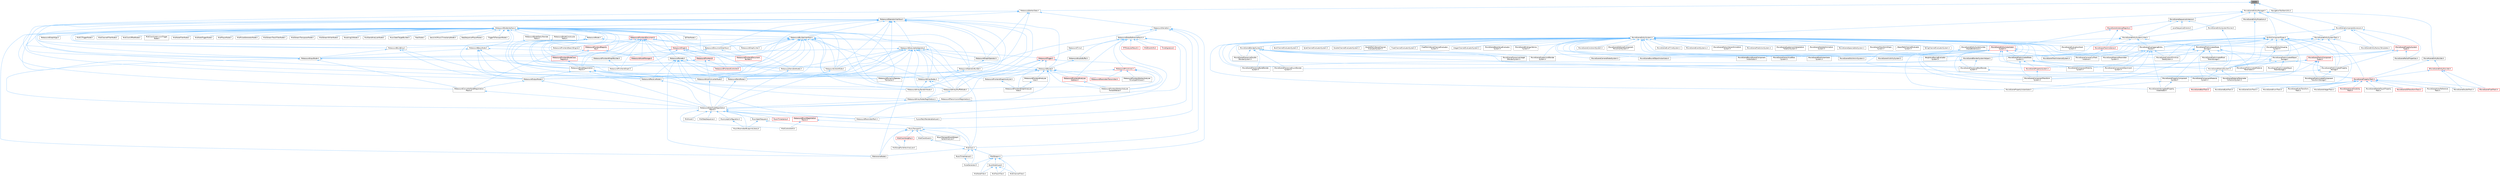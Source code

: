 digraph "AllOf.h"
{
 // INTERACTIVE_SVG=YES
 // LATEX_PDF_SIZE
  bgcolor="transparent";
  edge [fontname=Helvetica,fontsize=10,labelfontname=Helvetica,labelfontsize=10];
  node [fontname=Helvetica,fontsize=10,shape=box,height=0.2,width=0.4];
  Node1 [id="Node000001",label="AllOf.h",height=0.2,width=0.4,color="gray40", fillcolor="grey60", style="filled", fontcolor="black",tooltip=" "];
  Node1 -> Node2 [id="edge1_Node000001_Node000002",dir="back",color="steelblue1",style="solid",tooltip=" "];
  Node2 [id="Node000002",label="MetasoundVertexData.h",height=0.2,width=0.4,color="grey40", fillcolor="white", style="filled",URL="$d4/d26/MetasoundVertexData_8h.html",tooltip=" "];
  Node2 -> Node3 [id="edge2_Node000002_Node000003",dir="back",color="steelblue1",style="solid",tooltip=" "];
  Node3 [id="Node000003",label="MetasoundGraphOperator.h",height=0.2,width=0.4,color="grey40", fillcolor="white", style="filled",URL="$d2/dd4/MetasoundGraphOperator_8h.html",tooltip=" "];
  Node3 -> Node4 [id="edge3_Node000003_Node000004",dir="back",color="steelblue1",style="solid",tooltip=" "];
  Node4 [id="Node000004",label="MetasoundOperatorBuilder.h",height=0.2,width=0.4,color="grey40", fillcolor="white", style="filled",URL="$de/d63/MetasoundOperatorBuilder_8h.html",tooltip=" "];
  Node4 -> Node5 [id="edge4_Node000004_Node000005",dir="back",color="steelblue1",style="solid",tooltip=" "];
  Node5 [id="Node000005",label="MetasoundArrayRandomNode.h",height=0.2,width=0.4,color="grey40", fillcolor="white", style="filled",URL="$d3/d94/MetasoundArrayRandomNode_8h.html",tooltip=" "];
  Node5 -> Node6 [id="edge5_Node000005_Node000006",dir="back",color="steelblue1",style="solid",tooltip=" "];
  Node6 [id="Node000006",label="MetasoundArrayNodesRegistration.h",height=0.2,width=0.4,color="grey40", fillcolor="white", style="filled",URL="$d2/d35/MetasoundArrayNodesRegistration_8h.html",tooltip=" "];
  Node6 -> Node7 [id="edge6_Node000006_Node000007",dir="back",color="steelblue1",style="solid",tooltip=" "];
  Node7 [id="Node000007",label="MetasoundDataTypeRegistration\lMacro.h",height=0.2,width=0.4,color="grey40", fillcolor="white", style="filled",URL="$d1/d2b/MetasoundDataTypeRegistrationMacro_8h.html",tooltip=" "];
  Node7 -> Node8 [id="edge7_Node000007_Node000008",dir="back",color="steelblue1",style="solid",tooltip=" "];
  Node8 [id="Node000008",label="FusionPatchRenderableAsset.h",height=0.2,width=0.4,color="grey40", fillcolor="white", style="filled",URL="$d0/dd5/FusionPatchRenderableAsset_8h.html",tooltip=" "];
  Node7 -> Node9 [id="edge8_Node000007_Node000009",dir="back",color="steelblue1",style="solid",tooltip=" "];
  Node9 [id="Node000009",label="MetasoundEnumRegistration\lMacro.h",height=0.2,width=0.4,color="red", fillcolor="#FFF0F0", style="filled",URL="$dd/da6/MetasoundEnumRegistrationMacro_8h.html",tooltip=" "];
  Node9 -> Node12 [id="edge9_Node000009_Node000012",dir="back",color="steelblue1",style="solid",tooltip=" "];
  Node12 [id="Node000012",label="MidiClock.h",height=0.2,width=0.4,color="grey40", fillcolor="white", style="filled",URL="$df/d88/MidiClock_8h.html",tooltip=" "];
  Node12 -> Node13 [id="edge10_Node000012_Node000013",dir="back",color="steelblue1",style="solid",tooltip=" "];
  Node13 [id="Node000013",label="MetronomeNode.h",height=0.2,width=0.4,color="grey40", fillcolor="white", style="filled",URL="$d9/daa/MetronomeNode_8h.html",tooltip=" "];
  Node12 -> Node14 [id="edge11_Node000012_Node000014",dir="back",color="steelblue1",style="solid",tooltip=" "];
  Node14 [id="Node000014",label="MidiStream.h",height=0.2,width=0.4,color="grey40", fillcolor="white", style="filled",URL="$d8/ded/MidiStream_8h.html",tooltip=" "];
  Node14 -> Node15 [id="edge12_Node000014_Node000015",dir="back",color="steelblue1",style="solid",tooltip=" "];
  Node15 [id="Node000015",label="MidiChannelFilter.h",height=0.2,width=0.4,color="grey40", fillcolor="white", style="filled",URL="$d3/dab/MidiChannelFilter_8h.html",tooltip=" "];
  Node14 -> Node16 [id="edge13_Node000014_Node000016",dir="back",color="steelblue1",style="solid",tooltip=" "];
  Node16 [id="Node000016",label="MidiNoteFilter.h",height=0.2,width=0.4,color="grey40", fillcolor="white", style="filled",URL="$d4/d05/MidiNoteFilter_8h.html",tooltip=" "];
  Node14 -> Node17 [id="edge14_Node000014_Node000017",dir="back",color="steelblue1",style="solid",tooltip=" "];
  Node17 [id="Node000017",label="MidiTrackFilter.h",height=0.2,width=0.4,color="grey40", fillcolor="white", style="filled",URL="$d0/d2f/MidiTrackFilter_8h.html",tooltip=" "];
  Node14 -> Node18 [id="edge15_Node000014_Node000018",dir="back",color="steelblue1",style="solid",tooltip=" "];
  Node18 [id="Node000018",label="PulseGenerator.h",height=0.2,width=0.4,color="grey40", fillcolor="white", style="filled",URL="$da/db3/PulseGenerator_8h.html",tooltip=" "];
  Node14 -> Node19 [id="edge16_Node000014_Node000019",dir="back",color="steelblue1",style="solid",tooltip=" "];
  Node19 [id="Node000019",label="StuckNoteGuard.h",height=0.2,width=0.4,color="grey40", fillcolor="white", style="filled",URL="$df/dcf/StuckNoteGuard_8h.html",tooltip=" "];
  Node19 -> Node15 [id="edge17_Node000019_Node000015",dir="back",color="steelblue1",style="solid",tooltip=" "];
  Node19 -> Node16 [id="edge18_Node000019_Node000016",dir="back",color="steelblue1",style="solid",tooltip=" "];
  Node19 -> Node17 [id="edge19_Node000019_Node000017",dir="back",color="steelblue1",style="solid",tooltip=" "];
  Node12 -> Node20 [id="edge20_Node000012_Node000020",dir="back",color="steelblue1",style="solid",tooltip=" "];
  Node20 [id="Node000020",label="MusicTimeInterval.h",height=0.2,width=0.4,color="grey40", fillcolor="white", style="filled",URL="$dc/da7/MusicTimeInterval_8h.html",tooltip=" "];
  Node20 -> Node18 [id="edge21_Node000020_Node000018",dir="back",color="steelblue1",style="solid",tooltip=" "];
  Node12 -> Node18 [id="edge22_Node000012_Node000018",dir="back",color="steelblue1",style="solid",tooltip=" "];
  Node9 -> Node21 [id="edge23_Node000009_Node000021",dir="back",color="steelblue1",style="solid",tooltip=" "];
  Node21 [id="Node000021",label="MidiControllerID.h",height=0.2,width=0.4,color="grey40", fillcolor="white", style="filled",URL="$d0/d53/MidiControllerID_8h.html",tooltip=" "];
  Node7 -> Node23 [id="edge24_Node000007_Node000023",dir="back",color="steelblue1",style="solid",tooltip=" "];
  Node23 [id="Node000023",label="MetasoundParameterPack.h",height=0.2,width=0.4,color="grey40", fillcolor="white", style="filled",URL="$d8/d84/MetasoundParameterPack_8h.html",tooltip=" "];
  Node7 -> Node24 [id="edge25_Node000007_Node000024",dir="back",color="steelblue1",style="solid",tooltip=" "];
  Node24 [id="Node000024",label="MidiAsset.h",height=0.2,width=0.4,color="grey40", fillcolor="white", style="filled",URL="$da/d6b/MidiAsset_8h.html",tooltip=" "];
  Node7 -> Node21 [id="edge26_Node000007_Node000021",dir="back",color="steelblue1",style="solid",tooltip=" "];
  Node7 -> Node25 [id="edge27_Node000007_Node000025",dir="back",color="steelblue1",style="solid",tooltip=" "];
  Node25 [id="Node000025",label="MidiStepSequence.h",height=0.2,width=0.4,color="grey40", fillcolor="white", style="filled",URL="$de/dbc/MidiStepSequence_8h.html",tooltip=" "];
  Node7 -> Node26 [id="edge28_Node000007_Node000026",dir="back",color="steelblue1",style="solid",tooltip=" "];
  Node26 [id="Node000026",label="MusicLoopConfiguration.h",height=0.2,width=0.4,color="grey40", fillcolor="white", style="filled",URL="$de/d33/MusicLoopConfiguration_8h.html",tooltip=" "];
  Node26 -> Node27 [id="edge29_Node000026_Node000027",dir="back",color="steelblue1",style="solid",tooltip=" "];
  Node27 [id="Node000027",label="MusicParameterBlueprintLibrary.h",height=0.2,width=0.4,color="grey40", fillcolor="white", style="filled",URL="$d0/d2e/MusicParameterBlueprintLibrary_8h.html",tooltip=" "];
  Node7 -> Node27 [id="edge30_Node000007_Node000027",dir="back",color="steelblue1",style="solid",tooltip=" "];
  Node7 -> Node28 [id="edge31_Node000007_Node000028",dir="back",color="steelblue1",style="solid",tooltip=" "];
  Node28 [id="Node000028",label="MusicSeekRequest.h",height=0.2,width=0.4,color="grey40", fillcolor="white", style="filled",URL="$d0/d38/MusicSeekRequest_8h.html",tooltip=" "];
  Node28 -> Node27 [id="edge32_Node000028_Node000027",dir="back",color="steelblue1",style="solid",tooltip=" "];
  Node28 -> Node29 [id="edge33_Node000028_Node000029",dir="back",color="steelblue1",style="solid",tooltip=" "];
  Node29 [id="Node000029",label="MusicTransport.h",height=0.2,width=0.4,color="grey40", fillcolor="white", style="filled",URL="$d2/d3d/MusicTransport_8h.html",tooltip=" "];
  Node29 -> Node13 [id="edge34_Node000029_Node000013",dir="back",color="steelblue1",style="solid",tooltip=" "];
  Node29 -> Node12 [id="edge35_Node000029_Node000012",dir="back",color="steelblue1",style="solid",tooltip=" "];
  Node29 -> Node30 [id="edge36_Node000029_Node000030",dir="back",color="steelblue1",style="solid",tooltip=" "];
  Node30 [id="Node000030",label="MidiClockEvent.h",height=0.2,width=0.4,color="grey40", fillcolor="white", style="filled",URL="$d7/d7d/MidiClockEvent_8h.html",tooltip=" "];
  Node30 -> Node12 [id="edge37_Node000030_Node000012",dir="back",color="steelblue1",style="solid",tooltip=" "];
  Node29 -> Node31 [id="edge38_Node000029_Node000031",dir="back",color="steelblue1",style="solid",tooltip=" "];
  Node31 [id="Node000031",label="MidiClockSongPos.h",height=0.2,width=0.4,color="red", fillcolor="#FFF0F0", style="filled",URL="$d2/d72/MidiClockSongPos_8h.html",tooltip=" "];
  Node31 -> Node33 [id="edge39_Node000031_Node000033",dir="back",color="steelblue1",style="solid",tooltip=" "];
  Node33 [id="Node000033",label="MidiSongPosVertexAnalyzer.h",height=0.2,width=0.4,color="grey40", fillcolor="white", style="filled",URL="$db/d10/MidiSongPosVertexAnalyzer_8h.html",tooltip=" "];
  Node29 -> Node33 [id="edge40_Node000029_Node000033",dir="back",color="steelblue1",style="solid",tooltip=" "];
  Node29 -> Node34 [id="edge41_Node000029_Node000034",dir="back",color="steelblue1",style="solid",tooltip=" "];
  Node34 [id="Node000034",label="MusicTransportEventStream\lVertexAnalyzer.h",height=0.2,width=0.4,color="grey40", fillcolor="white", style="filled",URL="$d1/da4/MusicTransportEventStreamVertexAnalyzer_8h.html",tooltip=" "];
  Node7 -> Node35 [id="edge42_Node000007_Node000035",dir="back",color="steelblue1",style="solid",tooltip=" "];
  Node35 [id="Node000035",label="MusicTimestamp.h",height=0.2,width=0.4,color="red", fillcolor="#FFF0F0", style="filled",URL="$dc/d8f/MusicTimestamp_8h.html",tooltip=" "];
  Node4 -> Node37 [id="edge43_Node000004_Node000037",dir="back",color="steelblue1",style="solid",tooltip=" "];
  Node37 [id="Node000037",label="MetasoundDynamicOperator\lTransactor.h",height=0.2,width=0.4,color="grey40", fillcolor="white", style="filled",URL="$dc/dbd/MetasoundDynamicOperatorTransactor_8h.html",tooltip=" "];
  Node2 -> Node38 [id="edge44_Node000002_Node000038",dir="back",color="steelblue1",style="solid",tooltip=" "];
  Node38 [id="Node000038",label="MetasoundInputNode.h",height=0.2,width=0.4,color="grey40", fillcolor="white", style="filled",URL="$d3/d30/MetasoundInputNode_8h.html",tooltip=" "];
  Node38 -> Node39 [id="edge45_Node000038_Node000039",dir="back",color="steelblue1",style="solid",tooltip=" "];
  Node39 [id="Node000039",label="MetasoundConverterNodeRegistration\lMacro.h",height=0.2,width=0.4,color="grey40", fillcolor="white", style="filled",URL="$d1/de5/MetasoundConverterNodeRegistrationMacro_8h.html",tooltip=" "];
  Node39 -> Node7 [id="edge46_Node000039_Node000007",dir="back",color="steelblue1",style="solid",tooltip=" "];
  Node38 -> Node7 [id="edge47_Node000038_Node000007",dir="back",color="steelblue1",style="solid",tooltip=" "];
  Node38 -> Node40 [id="edge48_Node000038_Node000040",dir="back",color="steelblue1",style="solid",tooltip=" "];
  Node40 [id="Node000040",label="MetasoundLiteralNode.h",height=0.2,width=0.4,color="grey40", fillcolor="white", style="filled",URL="$db/d1d/MetasoundLiteralNode_8h.html",tooltip=" "];
  Node40 -> Node7 [id="edge49_Node000040_Node000007",dir="back",color="steelblue1",style="solid",tooltip=" "];
  Node2 -> Node4 [id="edge50_Node000002_Node000004",dir="back",color="steelblue1",style="solid",tooltip=" "];
  Node2 -> Node41 [id="edge51_Node000002_Node000041",dir="back",color="steelblue1",style="solid",tooltip=" "];
  Node41 [id="Node000041",label="MetasoundOperatorInterface.h",height=0.2,width=0.4,color="grey40", fillcolor="white", style="filled",URL="$dd/d27/MetasoundOperatorInterface_8h.html",tooltip=" "];
  Node41 -> Node42 [id="edge52_Node000041_Node000042",dir="back",color="steelblue1",style="solid",tooltip=" "];
  Node42 [id="Node000042",label="MetasoundArrayNodes.h",height=0.2,width=0.4,color="grey40", fillcolor="white", style="filled",URL="$de/d05/MetasoundArrayNodes_8h.html",tooltip=" "];
  Node42 -> Node6 [id="edge53_Node000042_Node000006",dir="back",color="steelblue1",style="solid",tooltip=" "];
  Node42 -> Node5 [id="edge54_Node000042_Node000005",dir="back",color="steelblue1",style="solid",tooltip=" "];
  Node42 -> Node43 [id="edge55_Node000042_Node000043",dir="back",color="steelblue1",style="solid",tooltip=" "];
  Node43 [id="Node000043",label="MetasoundArrayShuffleNode.h",height=0.2,width=0.4,color="grey40", fillcolor="white", style="filled",URL="$db/dcb/MetasoundArrayShuffleNode_8h.html",tooltip=" "];
  Node43 -> Node6 [id="edge56_Node000043_Node000006",dir="back",color="steelblue1",style="solid",tooltip=" "];
  Node41 -> Node43 [id="edge57_Node000041_Node000043",dir="back",color="steelblue1",style="solid",tooltip=" "];
  Node41 -> Node44 [id="edge58_Node000041_Node000044",dir="back",color="steelblue1",style="solid",tooltip=" "];
  Node44 [id="Node000044",label="MetasoundAutoConverterNode.h",height=0.2,width=0.4,color="grey40", fillcolor="white", style="filled",URL="$de/d7e/MetasoundAutoConverterNode_8h.html",tooltip=" "];
  Node44 -> Node7 [id="edge59_Node000044_Node000007",dir="back",color="steelblue1",style="solid",tooltip=" "];
  Node41 -> Node45 [id="edge60_Node000041_Node000045",dir="back",color="steelblue1",style="solid",tooltip=" "];
  Node45 [id="Node000045",label="MetasoundBuildError.h",height=0.2,width=0.4,color="grey40", fillcolor="white", style="filled",URL="$d6/d6d/MetasoundBuildError_8h.html",tooltip=" "];
  Node45 -> Node44 [id="edge61_Node000045_Node000044",dir="back",color="steelblue1",style="solid",tooltip=" "];
  Node45 -> Node38 [id="edge62_Node000045_Node000038",dir="back",color="steelblue1",style="solid",tooltip=" "];
  Node45 -> Node46 [id="edge63_Node000045_Node000046",dir="back",color="steelblue1",style="solid",tooltip=" "];
  Node46 [id="Node000046",label="MetasoundOutputNode.h",height=0.2,width=0.4,color="grey40", fillcolor="white", style="filled",URL="$d5/d06/MetasoundOutputNode_8h.html",tooltip=" "];
  Node46 -> Node39 [id="edge64_Node000046_Node000039",dir="back",color="steelblue1",style="solid",tooltip=" "];
  Node46 -> Node7 [id="edge65_Node000046_Node000007",dir="back",color="steelblue1",style="solid",tooltip=" "];
  Node41 -> Node47 [id="edge66_Node000041_Node000047",dir="back",color="steelblue1",style="solid",tooltip=" "];
  Node47 [id="Node000047",label="MetasoundBuilderInterface.h",height=0.2,width=0.4,color="grey40", fillcolor="white", style="filled",URL="$d9/d0d/MetasoundBuilderInterface_8h.html",tooltip=" "];
  Node47 -> Node42 [id="edge67_Node000047_Node000042",dir="back",color="steelblue1",style="solid",tooltip=" "];
  Node47 -> Node43 [id="edge68_Node000047_Node000043",dir="back",color="steelblue1",style="solid",tooltip=" "];
  Node47 -> Node44 [id="edge69_Node000047_Node000044",dir="back",color="steelblue1",style="solid",tooltip=" "];
  Node47 -> Node45 [id="edge70_Node000047_Node000045",dir="back",color="steelblue1",style="solid",tooltip=" "];
  Node47 -> Node48 [id="edge71_Node000047_Node000048",dir="back",color="steelblue1",style="solid",tooltip=" "];
  Node48 [id="Node000048",label="MetasoundDocumentInterface.h",height=0.2,width=0.4,color="grey40", fillcolor="white", style="filled",URL="$dd/dfb/MetasoundDocumentInterface_8h.html",tooltip=" "];
  Node48 -> Node49 [id="edge72_Node000048_Node000049",dir="back",color="steelblue1",style="solid",tooltip=" "];
  Node49 [id="Node000049",label="MetasoundAssetManager.h",height=0.2,width=0.4,color="red", fillcolor="#FFF0F0", style="filled",URL="$dd/da3/MetasoundAssetManager_8h.html",tooltip=" "];
  Node48 -> Node54 [id="edge73_Node000048_Node000054",dir="back",color="steelblue1",style="solid",tooltip=" "];
  Node54 [id="Node000054",label="MetasoundFrontendDocument\lBuilder.h",height=0.2,width=0.4,color="red", fillcolor="#FFF0F0", style="filled",URL="$da/dfa/MetasoundFrontendDocumentBuilder_8h.html",tooltip=" "];
  Node47 -> Node37 [id="edge74_Node000047_Node000037",dir="back",color="steelblue1",style="solid",tooltip=" "];
  Node47 -> Node58 [id="edge75_Node000047_Node000058",dir="back",color="steelblue1",style="solid",tooltip=" "];
  Node58 [id="Node000058",label="MetasoundFacade.h",height=0.2,width=0.4,color="grey40", fillcolor="white", style="filled",URL="$d2/deb/MetasoundFacade_8h.html",tooltip=" "];
  Node58 -> Node42 [id="edge76_Node000058_Node000042",dir="back",color="steelblue1",style="solid",tooltip=" "];
  Node58 -> Node5 [id="edge77_Node000058_Node000005",dir="back",color="steelblue1",style="solid",tooltip=" "];
  Node58 -> Node43 [id="edge78_Node000058_Node000043",dir="back",color="steelblue1",style="solid",tooltip=" "];
  Node58 -> Node59 [id="edge79_Node000058_Node000059",dir="back",color="steelblue1",style="solid",tooltip=" "];
  Node59 [id="Node000059",label="MetasoundReceiveNode.h",height=0.2,width=0.4,color="grey40", fillcolor="white", style="filled",URL="$d3/d08/MetasoundReceiveNode_8h.html",tooltip=" "];
  Node59 -> Node7 [id="edge80_Node000059_Node000007",dir="back",color="steelblue1",style="solid",tooltip=" "];
  Node58 -> Node60 [id="edge81_Node000058_Node000060",dir="back",color="steelblue1",style="solid",tooltip=" "];
  Node60 [id="Node000060",label="MetasoundSendNode.h",height=0.2,width=0.4,color="grey40", fillcolor="white", style="filled",URL="$dc/dca/MetasoundSendNode_8h.html",tooltip=" "];
  Node60 -> Node7 [id="edge82_Node000060_Node000007",dir="back",color="steelblue1",style="solid",tooltip=" "];
  Node58 -> Node61 [id="edge83_Node000058_Node000061",dir="back",color="steelblue1",style="solid",tooltip=" "];
  Node61 [id="Node000061",label="MetasoundVariableNodes.h",height=0.2,width=0.4,color="grey40", fillcolor="white", style="filled",URL="$d8/d34/MetasoundVariableNodes_8h.html",tooltip=" "];
  Node61 -> Node7 [id="edge84_Node000061_Node000007",dir="back",color="steelblue1",style="solid",tooltip=" "];
  Node58 -> Node13 [id="edge85_Node000058_Node000013",dir="back",color="steelblue1",style="solid",tooltip=" "];
  Node47 -> Node62 [id="edge86_Node000047_Node000062",dir="back",color="steelblue1",style="solid",tooltip=" "];
  Node62 [id="Node000062",label="MetasoundFrontend.h",height=0.2,width=0.4,color="red", fillcolor="#FFF0F0", style="filled",URL="$d4/d31/MetasoundFrontend_8h.html",tooltip=" "];
  Node62 -> Node44 [id="edge87_Node000062_Node000044",dir="back",color="steelblue1",style="solid",tooltip=" "];
  Node62 -> Node63 [id="edge88_Node000062_Node000063",dir="back",color="steelblue1",style="solid",tooltip=" "];
  Node63 [id="Node000063",label="MetasoundFrontendController.h",height=0.2,width=0.4,color="red", fillcolor="#FFF0F0", style="filled",URL="$d0/d64/MetasoundFrontendController_8h.html",tooltip=" "];
  Node62 -> Node70 [id="edge89_Node000062_Node000070",dir="back",color="steelblue1",style="solid",tooltip=" "];
  Node70 [id="Node000070",label="MetasoundNodeRegistration\lMacro.h",height=0.2,width=0.4,color="grey40", fillcolor="white", style="filled",URL="$d3/d0b/MetasoundNodeRegistrationMacro_8h.html",tooltip=" "];
  Node70 -> Node42 [id="edge90_Node000070_Node000042",dir="back",color="steelblue1",style="solid",tooltip=" "];
  Node70 -> Node6 [id="edge91_Node000070_Node000006",dir="back",color="steelblue1",style="solid",tooltip=" "];
  Node70 -> Node44 [id="edge92_Node000070_Node000044",dir="back",color="steelblue1",style="solid",tooltip=" "];
  Node70 -> Node7 [id="edge93_Node000070_Node000007",dir="back",color="steelblue1",style="solid",tooltip=" "];
  Node70 -> Node46 [id="edge94_Node000070_Node000046",dir="back",color="steelblue1",style="solid",tooltip=" "];
  Node70 -> Node59 [id="edge95_Node000070_Node000059",dir="back",color="steelblue1",style="solid",tooltip=" "];
  Node70 -> Node60 [id="edge96_Node000070_Node000060",dir="back",color="steelblue1",style="solid",tooltip=" "];
  Node47 -> Node63 [id="edge97_Node000047_Node000063",dir="back",color="steelblue1",style="solid",tooltip=" "];
  Node47 -> Node71 [id="edge98_Node000047_Node000071",dir="back",color="steelblue1",style="solid",tooltip=" "];
  Node71 [id="Node000071",label="MetasoundFrontendGraphAnalyzer.h",height=0.2,width=0.4,color="grey40", fillcolor="white", style="filled",URL="$de/d04/MetasoundFrontendGraphAnalyzer_8h.html",tooltip=" "];
  Node71 -> Node52 [id="edge99_Node000071_Node000052",dir="back",color="steelblue1",style="solid",tooltip=" "];
  Node52 [id="Node000052",label="MetasoundFrontendGraphAnalyzer\lView.h",height=0.2,width=0.4,color="grey40", fillcolor="white", style="filled",URL="$d6/dd1/MetasoundFrontendGraphAnalyzerView_8h.html",tooltip=" "];
  Node47 -> Node72 [id="edge100_Node000047_Node000072",dir="back",color="steelblue1",style="solid",tooltip=" "];
  Node72 [id="Node000072",label="MetasoundGraph.h",height=0.2,width=0.4,color="red", fillcolor="#FFF0F0", style="filled",URL="$de/d89/MetasoundGraph_8h.html",tooltip=" "];
  Node72 -> Node37 [id="edge101_Node000072_Node000037",dir="back",color="steelblue1",style="solid",tooltip=" "];
  Node72 -> Node62 [id="edge102_Node000072_Node000062",dir="back",color="steelblue1",style="solid",tooltip=" "];
  Node72 -> Node63 [id="edge103_Node000072_Node000063",dir="back",color="steelblue1",style="solid",tooltip=" "];
  Node72 -> Node73 [id="edge104_Node000072_Node000073",dir="back",color="steelblue1",style="solid",tooltip=" "];
  Node73 [id="Node000073",label="MetasoundFrontendGraph.h",height=0.2,width=0.4,color="grey40", fillcolor="white", style="filled",URL="$db/d4b/MetasoundFrontendGraph_8h.html",tooltip=" "];
  Node72 -> Node74 [id="edge105_Node000072_Node000074",dir="back",color="steelblue1",style="solid",tooltip=" "];
  Node74 [id="Node000074",label="MetasoundFrontendGraphBuilder.h",height=0.2,width=0.4,color="grey40", fillcolor="white", style="filled",URL="$d4/d98/MetasoundFrontendGraphBuilder_8h.html",tooltip=" "];
  Node74 -> Node73 [id="edge106_Node000074_Node000073",dir="back",color="steelblue1",style="solid",tooltip=" "];
  Node47 -> Node75 [id="edge107_Node000047_Node000075",dir="back",color="steelblue1",style="solid",tooltip=" "];
  Node75 [id="Node000075",label="MetasoundGraphLinter.h",height=0.2,width=0.4,color="grey40", fillcolor="white", style="filled",URL="$de/d0a/MetasoundGraphLinter_8h.html",tooltip=" "];
  Node47 -> Node38 [id="edge108_Node000047_Node000038",dir="back",color="steelblue1",style="solid",tooltip=" "];
  Node47 -> Node40 [id="edge109_Node000047_Node000040",dir="back",color="steelblue1",style="solid",tooltip=" "];
  Node47 -> Node4 [id="edge110_Node000047_Node000004",dir="back",color="steelblue1",style="solid",tooltip=" "];
  Node47 -> Node46 [id="edge111_Node000047_Node000046",dir="back",color="steelblue1",style="solid",tooltip=" "];
  Node47 -> Node59 [id="edge112_Node000047_Node000059",dir="back",color="steelblue1",style="solid",tooltip=" "];
  Node47 -> Node60 [id="edge113_Node000047_Node000060",dir="back",color="steelblue1",style="solid",tooltip=" "];
  Node47 -> Node61 [id="edge114_Node000047_Node000061",dir="back",color="steelblue1",style="solid",tooltip=" "];
  Node41 -> Node39 [id="edge115_Node000041_Node000039",dir="back",color="steelblue1",style="solid",tooltip=" "];
  Node41 -> Node48 [id="edge116_Node000041_Node000048",dir="back",color="steelblue1",style="solid",tooltip=" "];
  Node41 -> Node37 [id="edge117_Node000041_Node000037",dir="back",color="steelblue1",style="solid",tooltip=" "];
  Node41 -> Node76 [id="edge118_Node000041_Node000076",dir="back",color="steelblue1",style="solid",tooltip=" "];
  Node76 [id="Node000076",label="MetasoundExecutableOperator.h",height=0.2,width=0.4,color="grey40", fillcolor="white", style="filled",URL="$d3/d63/MetasoundExecutableOperator_8h.html",tooltip=" "];
  Node76 -> Node42 [id="edge119_Node000076_Node000042",dir="back",color="steelblue1",style="solid",tooltip=" "];
  Node76 -> Node5 [id="edge120_Node000076_Node000005",dir="back",color="steelblue1",style="solid",tooltip=" "];
  Node76 -> Node43 [id="edge121_Node000076_Node000043",dir="back",color="steelblue1",style="solid",tooltip=" "];
  Node76 -> Node44 [id="edge122_Node000076_Node000044",dir="back",color="steelblue1",style="solid",tooltip=" "];
  Node76 -> Node3 [id="edge123_Node000076_Node000003",dir="back",color="steelblue1",style="solid",tooltip=" "];
  Node76 -> Node38 [id="edge124_Node000076_Node000038",dir="back",color="steelblue1",style="solid",tooltip=" "];
  Node76 -> Node40 [id="edge125_Node000076_Node000040",dir="back",color="steelblue1",style="solid",tooltip=" "];
  Node76 -> Node46 [id="edge126_Node000076_Node000046",dir="back",color="steelblue1",style="solid",tooltip=" "];
  Node76 -> Node59 [id="edge127_Node000076_Node000059",dir="back",color="steelblue1",style="solid",tooltip=" "];
  Node76 -> Node77 [id="edge128_Node000076_Node000077",dir="back",color="steelblue1",style="solid",tooltip=" "];
  Node77 [id="Node000077",label="MetasoundRouter.h",height=0.2,width=0.4,color="grey40", fillcolor="white", style="filled",URL="$da/d1c/MetasoundRouter_8h.html",tooltip=" "];
  Node77 -> Node78 [id="edge129_Node000077_Node000078",dir="back",color="steelblue1",style="solid",tooltip=" "];
  Node78 [id="Node000078",label="MetasoundFrontendAnalyzer\lAddress.h",height=0.2,width=0.4,color="red", fillcolor="#FFF0F0", style="filled",URL="$d0/dd8/MetasoundFrontendAnalyzerAddress_8h.html",tooltip=" "];
  Node78 -> Node84 [id="edge130_Node000078_Node000084",dir="back",color="steelblue1",style="solid",tooltip=" "];
  Node84 [id="Node000084",label="MetasoundFrontendVertexAnalyzer\lForwardValue.h",height=0.2,width=0.4,color="grey40", fillcolor="white", style="filled",URL="$d2/d15/MetasoundFrontendVertexAnalyzerForwardValue_8h.html",tooltip=" "];
  Node77 -> Node51 [id="edge131_Node000077_Node000051",dir="back",color="steelblue1",style="solid",tooltip=" "];
  Node51 [id="Node000051",label="MetasoundFrontendAnalyzer\lView.h",height=0.2,width=0.4,color="grey40", fillcolor="white", style="filled",URL="$d0/d5e/MetasoundFrontendAnalyzerView_8h.html",tooltip=" "];
  Node51 -> Node52 [id="edge132_Node000051_Node000052",dir="back",color="steelblue1",style="solid",tooltip=" "];
  Node77 -> Node71 [id="edge133_Node000077_Node000071",dir="back",color="steelblue1",style="solid",tooltip=" "];
  Node77 -> Node52 [id="edge134_Node000077_Node000052",dir="back",color="steelblue1",style="solid",tooltip=" "];
  Node77 -> Node83 [id="edge135_Node000077_Node000083",dir="back",color="steelblue1",style="solid",tooltip=" "];
  Node83 [id="Node000083",label="MetasoundFrontendVertexAnalyzer\lEnvelopeFollower.h",height=0.2,width=0.4,color="grey40", fillcolor="white", style="filled",URL="$d1/deb/MetasoundFrontendVertexAnalyzerEnvelopeFollower_8h.html",tooltip=" "];
  Node77 -> Node84 [id="edge136_Node000077_Node000084",dir="back",color="steelblue1",style="solid",tooltip=" "];
  Node77 -> Node23 [id="edge137_Node000077_Node000023",dir="back",color="steelblue1",style="solid",tooltip=" "];
  Node77 -> Node88 [id="edge138_Node000077_Node000088",dir="back",color="steelblue1",style="solid",tooltip=" "];
  Node88 [id="Node000088",label="MetasoundParameterTransmitter.h",height=0.2,width=0.4,color="red", fillcolor="#FFF0F0", style="filled",URL="$d7/d27/MetasoundParameterTransmitter_8h.html",tooltip=" "];
  Node77 -> Node59 [id="edge139_Node000077_Node000059",dir="back",color="steelblue1",style="solid",tooltip=" "];
  Node77 -> Node60 [id="edge140_Node000077_Node000060",dir="back",color="steelblue1",style="solid",tooltip=" "];
  Node77 -> Node89 [id="edge141_Node000077_Node000089",dir="back",color="steelblue1",style="solid",tooltip=" "];
  Node89 [id="Node000089",label="MetasoundTransmissionRegistration.h",height=0.2,width=0.4,color="grey40", fillcolor="white", style="filled",URL="$d8/da5/MetasoundTransmissionRegistration_8h.html",tooltip=" "];
  Node89 -> Node7 [id="edge142_Node000089_Node000007",dir="back",color="steelblue1",style="solid",tooltip=" "];
  Node76 -> Node60 [id="edge143_Node000076_Node000060",dir="back",color="steelblue1",style="solid",tooltip=" "];
  Node76 -> Node90 [id="edge144_Node000076_Node000090",dir="back",color="steelblue1",style="solid",tooltip=" "];
  Node90 [id="Node000090",label="MetasoundTrigger.h",height=0.2,width=0.4,color="red", fillcolor="#FFF0F0", style="filled",URL="$d1/d5d/MetasoundTrigger_8h.html",tooltip=" "];
  Node90 -> Node42 [id="edge145_Node000090_Node000042",dir="back",color="steelblue1",style="solid",tooltip=" "];
  Node90 -> Node5 [id="edge146_Node000090_Node000005",dir="back",color="steelblue1",style="solid",tooltip=" "];
  Node90 -> Node43 [id="edge147_Node000090_Node000043",dir="back",color="steelblue1",style="solid",tooltip=" "];
  Node90 -> Node84 [id="edge148_Node000090_Node000084",dir="back",color="steelblue1",style="solid",tooltip=" "];
  Node90 -> Node77 [id="edge149_Node000090_Node000077",dir="back",color="steelblue1",style="solid",tooltip=" "];
  Node76 -> Node61 [id="edge150_Node000076_Node000061",dir="back",color="steelblue1",style="solid",tooltip=" "];
  Node76 -> Node13 [id="edge151_Node000076_Node000013",dir="back",color="steelblue1",style="solid",tooltip=" "];
  Node76 -> Node12 [id="edge152_Node000076_Node000012",dir="back",color="steelblue1",style="solid",tooltip=" "];
  Node41 -> Node3 [id="edge153_Node000041_Node000003",dir="back",color="steelblue1",style="solid",tooltip=" "];
  Node41 -> Node38 [id="edge154_Node000041_Node000038",dir="back",color="steelblue1",style="solid",tooltip=" "];
  Node41 -> Node40 [id="edge155_Node000041_Node000040",dir="back",color="steelblue1",style="solid",tooltip=" "];
  Node41 -> Node91 [id="edge156_Node000041_Node000091",dir="back",color="steelblue1",style="solid",tooltip=" "];
  Node91 [id="Node000091",label="MetasoundNodeInterface.h",height=0.2,width=0.4,color="grey40", fillcolor="white", style="filled",URL="$d6/d9c/MetasoundNodeInterface_8h.html",tooltip=" "];
  Node91 -> Node92 [id="edge157_Node000091_Node000092",dir="back",color="steelblue1",style="solid",tooltip=" "];
  Node92 [id="Node000092",label="DjFilterNode.h",height=0.2,width=0.4,color="grey40", fillcolor="white", style="filled",URL="$d8/d6c/DjFilterNode_8h.html",tooltip=" "];
  Node91 -> Node42 [id="edge158_Node000091_Node000042",dir="back",color="steelblue1",style="solid",tooltip=" "];
  Node91 -> Node5 [id="edge159_Node000091_Node000005",dir="back",color="steelblue1",style="solid",tooltip=" "];
  Node91 -> Node43 [id="edge160_Node000091_Node000043",dir="back",color="steelblue1",style="solid",tooltip=" "];
  Node91 -> Node44 [id="edge161_Node000091_Node000044",dir="back",color="steelblue1",style="solid",tooltip=" "];
  Node91 -> Node93 [id="edge162_Node000091_Node000093",dir="back",color="steelblue1",style="solid",tooltip=" "];
  Node93 [id="Node000093",label="MetasoundBasicNode.h",height=0.2,width=0.4,color="grey40", fillcolor="white", style="filled",URL="$d2/d9e/MetasoundBasicNode_8h.html",tooltip=" "];
  Node93 -> Node44 [id="edge163_Node000093_Node000044",dir="back",color="steelblue1",style="solid",tooltip=" "];
  Node93 -> Node58 [id="edge164_Node000093_Node000058",dir="back",color="steelblue1",style="solid",tooltip=" "];
  Node93 -> Node38 [id="edge165_Node000093_Node000038",dir="back",color="steelblue1",style="solid",tooltip=" "];
  Node93 -> Node70 [id="edge166_Node000093_Node000070",dir="back",color="steelblue1",style="solid",tooltip=" "];
  Node93 -> Node46 [id="edge167_Node000093_Node000046",dir="back",color="steelblue1",style="solid",tooltip=" "];
  Node91 -> Node45 [id="edge168_Node000091_Node000045",dir="back",color="steelblue1",style="solid",tooltip=" "];
  Node91 -> Node47 [id="edge169_Node000091_Node000047",dir="back",color="steelblue1",style="solid",tooltip=" "];
  Node91 -> Node37 [id="edge170_Node000091_Node000037",dir="back",color="steelblue1",style="solid",tooltip=" "];
  Node91 -> Node58 [id="edge171_Node000091_Node000058",dir="back",color="steelblue1",style="solid",tooltip=" "];
  Node91 -> Node94 [id="edge172_Node000091_Node000094",dir="back",color="steelblue1",style="solid",tooltip=" "];
  Node94 [id="Node000094",label="MetasoundFrontendDocument.h",height=0.2,width=0.4,color="red", fillcolor="#FFF0F0", style="filled",URL="$d2/de7/MetasoundFrontendDocument_8h.html",tooltip=" "];
  Node94 -> Node49 [id="edge173_Node000094_Node000049",dir="back",color="steelblue1",style="solid",tooltip=" "];
  Node94 -> Node48 [id="edge174_Node000094_Node000048",dir="back",color="steelblue1",style="solid",tooltip=" "];
  Node94 -> Node62 [id="edge175_Node000094_Node000062",dir="back",color="steelblue1",style="solid",tooltip=" "];
  Node94 -> Node63 [id="edge176_Node000094_Node000063",dir="back",color="steelblue1",style="solid",tooltip=" "];
  Node94 -> Node54 [id="edge177_Node000094_Node000054",dir="back",color="steelblue1",style="solid",tooltip=" "];
  Node94 -> Node73 [id="edge178_Node000094_Node000073",dir="back",color="steelblue1",style="solid",tooltip=" "];
  Node94 -> Node74 [id="edge179_Node000094_Node000074",dir="back",color="steelblue1",style="solid",tooltip=" "];
  Node94 -> Node102 [id="edge180_Node000094_Node000102",dir="back",color="steelblue1",style="solid",tooltip=" "];
  Node102 [id="Node000102",label="MetasoundFrontendNodeClass\lRegistry.h",height=0.2,width=0.4,color="red", fillcolor="#FFF0F0", style="filled",URL="$d3/d29/MetasoundFrontendNodeClassRegistry_8h.html",tooltip=" "];
  Node102 -> Node70 [id="edge181_Node000102_Node000070",dir="back",color="steelblue1",style="solid",tooltip=" "];
  Node94 -> Node107 [id="edge182_Node000094_Node000107",dir="back",color="steelblue1",style="solid",tooltip=" "];
  Node107 [id="Node000107",label="MetasoundFrontendRegistry\lKey.h",height=0.2,width=0.4,color="red", fillcolor="#FFF0F0", style="filled",URL="$d2/dfa/MetasoundFrontendRegistryKey_8h.html",tooltip=" "];
  Node107 -> Node49 [id="edge183_Node000107_Node000049",dir="back",color="steelblue1",style="solid",tooltip=" "];
  Node107 -> Node39 [id="edge184_Node000107_Node000039",dir="back",color="steelblue1",style="solid",tooltip=" "];
  Node107 -> Node102 [id="edge185_Node000107_Node000102",dir="back",color="steelblue1",style="solid",tooltip=" "];
  Node94 -> Node69 [id="edge186_Node000094_Node000069",dir="back",color="steelblue1",style="solid",tooltip=" "];
  Node69 [id="Node000069",label="MetasoundFrontendSearchEngine.h",height=0.2,width=0.4,color="grey40", fillcolor="white", style="filled",URL="$d3/de8/MetasoundFrontendSearchEngine_8h.html",tooltip=" "];
  Node94 -> Node70 [id="edge187_Node000094_Node000070",dir="back",color="steelblue1",style="solid",tooltip=" "];
  Node94 -> Node23 [id="edge188_Node000094_Node000023",dir="back",color="steelblue1",style="solid",tooltip=" "];
  Node91 -> Node73 [id="edge189_Node000091_Node000073",dir="back",color="steelblue1",style="solid",tooltip=" "];
  Node91 -> Node74 [id="edge190_Node000091_Node000074",dir="back",color="steelblue1",style="solid",tooltip=" "];
  Node91 -> Node102 [id="edge191_Node000091_Node000102",dir="back",color="steelblue1",style="solid",tooltip=" "];
  Node91 -> Node107 [id="edge192_Node000091_Node000107",dir="back",color="steelblue1",style="solid",tooltip=" "];
  Node91 -> Node69 [id="edge193_Node000091_Node000069",dir="back",color="steelblue1",style="solid",tooltip=" "];
  Node91 -> Node72 [id="edge194_Node000091_Node000072",dir="back",color="steelblue1",style="solid",tooltip=" "];
  Node91 -> Node108 [id="edge195_Node000091_Node000108",dir="back",color="steelblue1",style="solid",tooltip=" "];
  Node108 [id="Node000108",label="MetasoundGraphAlgo.h",height=0.2,width=0.4,color="grey40", fillcolor="white", style="filled",URL="$dd/d26/MetasoundGraphAlgo_8h.html",tooltip=" "];
  Node91 -> Node75 [id="edge196_Node000091_Node000075",dir="back",color="steelblue1",style="solid",tooltip=" "];
  Node91 -> Node38 [id="edge197_Node000091_Node000038",dir="back",color="steelblue1",style="solid",tooltip=" "];
  Node91 -> Node40 [id="edge198_Node000091_Node000040",dir="back",color="steelblue1",style="solid",tooltip=" "];
  Node91 -> Node109 [id="edge199_Node000091_Node000109",dir="back",color="steelblue1",style="solid",tooltip=" "];
  Node109 [id="Node000109",label="MetasoundNode.h",height=0.2,width=0.4,color="grey40", fillcolor="white", style="filled",URL="$d1/d53/MetasoundNode_8h.html",tooltip=" "];
  Node109 -> Node72 [id="edge200_Node000109_Node000072",dir="back",color="steelblue1",style="solid",tooltip=" "];
  Node109 -> Node40 [id="edge201_Node000109_Node000040",dir="back",color="steelblue1",style="solid",tooltip=" "];
  Node109 -> Node46 [id="edge202_Node000109_Node000046",dir="back",color="steelblue1",style="solid",tooltip=" "];
  Node109 -> Node59 [id="edge203_Node000109_Node000059",dir="back",color="steelblue1",style="solid",tooltip=" "];
  Node109 -> Node60 [id="edge204_Node000109_Node000060",dir="back",color="steelblue1",style="solid",tooltip=" "];
  Node109 -> Node61 [id="edge205_Node000109_Node000061",dir="back",color="steelblue1",style="solid",tooltip=" "];
  Node91 -> Node110 [id="edge206_Node000091_Node000110",dir="back",color="steelblue1",style="solid",tooltip=" "];
  Node110 [id="Node000110",label="MetasoundNodeConstructor\lTraits.h",height=0.2,width=0.4,color="grey40", fillcolor="white", style="filled",URL="$d5/d2c/MetasoundNodeConstructorTraits_8h.html",tooltip=" "];
  Node110 -> Node70 [id="edge207_Node000110_Node000070",dir="back",color="steelblue1",style="solid",tooltip=" "];
  Node91 -> Node70 [id="edge208_Node000091_Node000070",dir="back",color="steelblue1",style="solid",tooltip=" "];
  Node91 -> Node111 [id="edge209_Node000091_Node000111",dir="back",color="steelblue1",style="solid",tooltip=" "];
  Node111 [id="Node000111",label="MetasoundNodeStaticMember\lTraits.h",height=0.2,width=0.4,color="grey40", fillcolor="white", style="filled",URL="$d7/d93/MetasoundNodeStaticMemberTraits_8h.html",tooltip=" "];
  Node111 -> Node70 [id="edge210_Node000111_Node000070",dir="back",color="steelblue1",style="solid",tooltip=" "];
  Node91 -> Node4 [id="edge211_Node000091_Node000004",dir="back",color="steelblue1",style="solid",tooltip=" "];
  Node91 -> Node46 [id="edge212_Node000091_Node000046",dir="back",color="steelblue1",style="solid",tooltip=" "];
  Node91 -> Node59 [id="edge213_Node000091_Node000059",dir="back",color="steelblue1",style="solid",tooltip=" "];
  Node91 -> Node60 [id="edge214_Node000091_Node000060",dir="back",color="steelblue1",style="solid",tooltip=" "];
  Node91 -> Node61 [id="edge215_Node000091_Node000061",dir="back",color="steelblue1",style="solid",tooltip=" "];
  Node91 -> Node13 [id="edge216_Node000091_Node000013",dir="back",color="steelblue1",style="solid",tooltip=" "];
  Node91 -> Node112 [id="edge217_Node000091_Node000112",dir="back",color="steelblue1",style="solid",tooltip=" "];
  Node112 [id="Node000112",label="MidiCCTriggerNode.h",height=0.2,width=0.4,color="grey40", fillcolor="white", style="filled",URL="$d5/d9f/MidiCCTriggerNode_8h.html",tooltip=" "];
  Node91 -> Node113 [id="edge218_Node000091_Node000113",dir="back",color="steelblue1",style="solid",tooltip=" "];
  Node113 [id="Node000113",label="MidiChannelFilterNode.h",height=0.2,width=0.4,color="grey40", fillcolor="white", style="filled",URL="$d6/d7a/MidiChannelFilterNode_8h.html",tooltip=" "];
  Node91 -> Node114 [id="edge219_Node000091_Node000114",dir="back",color="steelblue1",style="solid",tooltip=" "];
  Node114 [id="Node000114",label="MidiClockOffsetNode.h",height=0.2,width=0.4,color="grey40", fillcolor="white", style="filled",URL="$d7/d57/MidiClockOffsetNode_8h.html",tooltip=" "];
  Node91 -> Node115 [id="edge220_Node000091_Node000115",dir="back",color="steelblue1",style="solid",tooltip=" "];
  Node115 [id="Node000115",label="MidiClockSubdivisionTrigger\lNode.h",height=0.2,width=0.4,color="grey40", fillcolor="white", style="filled",URL="$d0/d15/MidiClockSubdivisionTriggerNode_8h.html",tooltip=" "];
  Node91 -> Node116 [id="edge221_Node000091_Node000116",dir="back",color="steelblue1",style="solid",tooltip=" "];
  Node116 [id="Node000116",label="MidiNoteFilterNode.h",height=0.2,width=0.4,color="grey40", fillcolor="white", style="filled",URL="$dc/d62/MidiNoteFilterNode_8h.html",tooltip=" "];
  Node91 -> Node117 [id="edge222_Node000091_Node000117",dir="back",color="steelblue1",style="solid",tooltip=" "];
  Node117 [id="Node000117",label="MidiNoteTriggerNode.h",height=0.2,width=0.4,color="grey40", fillcolor="white", style="filled",URL="$d2/dc1/MidiNoteTriggerNode_8h.html",tooltip=" "];
  Node91 -> Node118 [id="edge223_Node000091_Node000118",dir="back",color="steelblue1",style="solid",tooltip=" "];
  Node118 [id="Node000118",label="MidiPlayerNode.h",height=0.2,width=0.4,color="grey40", fillcolor="white", style="filled",URL="$d1/d4b/MidiPlayerNode_8h.html",tooltip=" "];
  Node91 -> Node119 [id="edge224_Node000091_Node000119",dir="back",color="steelblue1",style="solid",tooltip=" "];
  Node119 [id="Node000119",label="MidiPulseGeneratorNode.h",height=0.2,width=0.4,color="grey40", fillcolor="white", style="filled",URL="$db/dc4/MidiPulseGeneratorNode_8h.html",tooltip=" "];
  Node91 -> Node120 [id="edge225_Node000091_Node000120",dir="back",color="steelblue1",style="solid",tooltip=" "];
  Node120 [id="Node000120",label="MidiStreamTrackFilterNode.h",height=0.2,width=0.4,color="grey40", fillcolor="white", style="filled",URL="$db/de7/MidiStreamTrackFilterNode_8h.html",tooltip=" "];
  Node91 -> Node121 [id="edge226_Node000091_Node000121",dir="back",color="steelblue1",style="solid",tooltip=" "];
  Node121 [id="Node000121",label="MidiStreamTransposerNode.h",height=0.2,width=0.4,color="grey40", fillcolor="white", style="filled",URL="$da/da7/MidiStreamTransposerNode_8h.html",tooltip=" "];
  Node91 -> Node122 [id="edge227_Node000091_Node000122",dir="back",color="steelblue1",style="solid",tooltip=" "];
  Node122 [id="Node000122",label="MidiStreamWriterNode.h",height=0.2,width=0.4,color="grey40", fillcolor="white", style="filled",URL="$d3/d13/MidiStreamWriterNode_8h.html",tooltip=" "];
  Node91 -> Node123 [id="edge228_Node000091_Node000123",dir="back",color="steelblue1",style="solid",tooltip=" "];
  Node123 [id="Node000123",label="MorphingLfoNode.h",height=0.2,width=0.4,color="grey40", fillcolor="white", style="filled",URL="$d6/da8/MorphingLfoNode_8h.html",tooltip=" "];
  Node91 -> Node124 [id="edge229_Node000091_Node000124",dir="back",color="steelblue1",style="solid",tooltip=" "];
  Node124 [id="Node000124",label="MultibandAnalyzerNode.h",height=0.2,width=0.4,color="grey40", fillcolor="white", style="filled",URL="$d4/dee/MultibandAnalyzerNode_8h.html",tooltip=" "];
  Node91 -> Node125 [id="edge230_Node000091_Node000125",dir="back",color="steelblue1",style="solid",tooltip=" "];
  Node125 [id="Node000125",label="MusicSeekTargetBuilder.h",height=0.2,width=0.4,color="grey40", fillcolor="white", style="filled",URL="$dc/d25/MusicSeekTargetBuilder_8h.html",tooltip=" "];
  Node91 -> Node126 [id="edge231_Node000091_Node000126",dir="back",color="steelblue1",style="solid",tooltip=" "];
  Node126 [id="Node000126",label="PeakNode.h",height=0.2,width=0.4,color="grey40", fillcolor="white", style="filled",URL="$d7/d31/PeakNode_8h.html",tooltip=" "];
  Node91 -> Node127 [id="edge232_Node000091_Node000127",dir="back",color="steelblue1",style="solid",tooltip=" "];
  Node127 [id="Node000127",label="SecsUntilMusicTimestampNode.h",height=0.2,width=0.4,color="grey40", fillcolor="white", style="filled",URL="$de/db8/SecsUntilMusicTimestampNode_8h.html",tooltip=" "];
  Node91 -> Node128 [id="edge233_Node000091_Node000128",dir="back",color="steelblue1",style="solid",tooltip=" "];
  Node128 [id="Node000128",label="StepSequencePlayerNode.h",height=0.2,width=0.4,color="grey40", fillcolor="white", style="filled",URL="$d3/d2a/StepSequencePlayerNode_8h.html",tooltip=" "];
  Node91 -> Node129 [id="edge234_Node000091_Node000129",dir="back",color="steelblue1",style="solid",tooltip=" "];
  Node129 [id="Node000129",label="TriggerToTransportNode.h",height=0.2,width=0.4,color="grey40", fillcolor="white", style="filled",URL="$db/d04/TriggerToTransportNode_8h.html",tooltip=" "];
  Node41 -> Node4 [id="edge235_Node000041_Node000004",dir="back",color="steelblue1",style="solid",tooltip=" "];
  Node41 -> Node46 [id="edge236_Node000041_Node000046",dir="back",color="steelblue1",style="solid",tooltip=" "];
  Node41 -> Node59 [id="edge237_Node000041_Node000059",dir="back",color="steelblue1",style="solid",tooltip=" "];
  Node41 -> Node77 [id="edge238_Node000041_Node000077",dir="back",color="steelblue1",style="solid",tooltip=" "];
  Node41 -> Node60 [id="edge239_Node000041_Node000060",dir="back",color="steelblue1",style="solid",tooltip=" "];
  Node2 -> Node130 [id="edge240_Node000002_Node000130",dir="back",color="steelblue1",style="solid",tooltip=" "];
  Node130 [id="Node000130",label="MetasoundVariable.h",height=0.2,width=0.4,color="grey40", fillcolor="white", style="filled",URL="$da/d1c/MetasoundVariable_8h.html",tooltip=" "];
  Node130 -> Node131 [id="edge241_Node000130_Node000131",dir="back",color="steelblue1",style="solid",tooltip=" "];
  Node131 [id="Node000131",label="MetasoundDataReferenceMacro.h",height=0.2,width=0.4,color="grey40", fillcolor="white", style="filled",URL="$d5/d33/MetasoundDataReferenceMacro_8h.html",tooltip=" "];
  Node131 -> Node132 [id="edge242_Node000131_Node000132",dir="back",color="steelblue1",style="solid",tooltip=" "];
  Node132 [id="Node000132",label="FFTAnalyzerResult.h",height=0.2,width=0.4,color="red", fillcolor="#FFF0F0", style="filled",URL="$d1/de1/FFTAnalyzerResult_8h.html",tooltip=" "];
  Node131 -> Node8 [id="edge243_Node000131_Node000008",dir="back",color="steelblue1",style="solid",tooltip=" "];
  Node131 -> Node133 [id="edge244_Node000131_Node000133",dir="back",color="steelblue1",style="solid",tooltip=" "];
  Node133 [id="Node000133",label="MetasoundAudioBuffer.h",height=0.2,width=0.4,color="grey40", fillcolor="white", style="filled",URL="$df/d0a/MetasoundAudioBuffer_8h.html",tooltip=" "];
  Node133 -> Node77 [id="edge245_Node000133_Node000077",dir="back",color="steelblue1",style="solid",tooltip=" "];
  Node131 -> Node7 [id="edge246_Node000131_Node000007",dir="back",color="steelblue1",style="solid",tooltip=" "];
  Node131 -> Node78 [id="edge247_Node000131_Node000078",dir="back",color="steelblue1",style="solid",tooltip=" "];
  Node131 -> Node23 [id="edge248_Node000131_Node000023",dir="back",color="steelblue1",style="solid",tooltip=" "];
  Node131 -> Node134 [id="edge249_Node000131_Node000134",dir="back",color="steelblue1",style="solid",tooltip=" "];
  Node134 [id="Node000134",label="MetasoundPrimitives.h",height=0.2,width=0.4,color="red", fillcolor="#FFF0F0", style="filled",URL="$d9/d9c/MetasoundPrimitives_8h.html",tooltip=" "];
  Node134 -> Node42 [id="edge250_Node000134_Node000042",dir="back",color="steelblue1",style="solid",tooltip=" "];
  Node134 -> Node43 [id="edge251_Node000134_Node000043",dir="back",color="steelblue1",style="solid",tooltip=" "];
  Node134 -> Node83 [id="edge252_Node000134_Node000083",dir="back",color="steelblue1",style="solid",tooltip=" "];
  Node134 -> Node84 [id="edge253_Node000134_Node000084",dir="back",color="steelblue1",style="solid",tooltip=" "];
  Node134 -> Node88 [id="edge254_Node000134_Node000088",dir="back",color="steelblue1",style="solid",tooltip=" "];
  Node131 -> Node135 [id="edge255_Node000131_Node000135",dir="back",color="steelblue1",style="solid",tooltip=" "];
  Node135 [id="Node000135",label="MetasoundTime.h",height=0.2,width=0.4,color="grey40", fillcolor="white", style="filled",URL="$d2/d0e/MetasoundTime_8h.html",tooltip=" "];
  Node135 -> Node90 [id="edge256_Node000135_Node000090",dir="back",color="steelblue1",style="solid",tooltip=" "];
  Node131 -> Node136 [id="edge257_Node000131_Node000136",dir="back",color="steelblue1",style="solid",tooltip=" "];
  Node136 [id="Node000136",label="MidiEventInfo.h",height=0.2,width=0.4,color="red", fillcolor="#FFF0F0", style="filled",URL="$d3/dd9/MidiEventInfo_8h.html",tooltip=" "];
  Node131 -> Node137 [id="edge258_Node000131_Node000137",dir="back",color="steelblue1",style="solid",tooltip=" "];
  Node137 [id="Node000137",label="TimeSignature.h",height=0.2,width=0.4,color="red", fillcolor="#FFF0F0", style="filled",URL="$d1/d04/TimeSignature_8h.html",tooltip=" "];
  Node130 -> Node61 [id="edge259_Node000130_Node000061",dir="back",color="steelblue1",style="solid",tooltip=" "];
  Node130 -> Node12 [id="edge260_Node000130_Node000012",dir="back",color="steelblue1",style="solid",tooltip=" "];
  Node130 -> Node14 [id="edge261_Node000130_Node000014",dir="back",color="steelblue1",style="solid",tooltip=" "];
  Node130 -> Node29 [id="edge262_Node000130_Node000029",dir="back",color="steelblue1",style="solid",tooltip=" "];
  Node1 -> Node138 [id="edge263_Node000001_Node000138",dir="back",color="steelblue1",style="solid",tooltip=" "];
  Node138 [id="Node000138",label="MovieSceneEntityManager.h",height=0.2,width=0.4,color="grey40", fillcolor="white", style="filled",URL="$d5/d5b/MovieSceneEntityManager_8h.html",tooltip=" "];
  Node138 -> Node139 [id="edge264_Node000138_Node000139",dir="back",color="steelblue1",style="solid",tooltip=" "];
  Node139 [id="Node000139",label="BuiltInComponentTypes.h",height=0.2,width=0.4,color="grey40", fillcolor="white", style="filled",URL="$dc/d94/BuiltInComponentTypes_8h.html",tooltip=" "];
  Node139 -> Node140 [id="edge265_Node000139_Node000140",dir="back",color="steelblue1",style="solid",tooltip=" "];
  Node140 [id="Node000140",label="MovieSceneBlenderSystemHelper.h",height=0.2,width=0.4,color="grey40", fillcolor="white", style="filled",URL="$d5/d47/MovieSceneBlenderSystemHelper_8h.html",tooltip=" "];
  Node140 -> Node141 [id="edge266_Node000140_Node000141",dir="back",color="steelblue1",style="solid",tooltip=" "];
  Node141 [id="Node000141",label="MovieScenePiecewiseBoolBlender\lSystem.h",height=0.2,width=0.4,color="grey40", fillcolor="white", style="filled",URL="$d7/d27/MovieScenePiecewiseBoolBlenderSystem_8h.html",tooltip=" "];
  Node141 -> Node142 [id="edge267_Node000141_Node000142",dir="back",color="steelblue1",style="solid",tooltip=" "];
  Node142 [id="Node000142",label="MovieScenePropertyTrack.h",height=0.2,width=0.4,color="red", fillcolor="#FFF0F0", style="filled",URL="$da/d0c/MovieScenePropertyTrack_8h.html",tooltip=" "];
  Node142 -> Node143 [id="edge268_Node000142_Node000143",dir="back",color="steelblue1",style="solid",tooltip=" "];
  Node143 [id="Node000143",label="MovieScene3DTransformTrack.h",height=0.2,width=0.4,color="red", fillcolor="#FFF0F0", style="filled",URL="$d9/d06/MovieScene3DTransformTrack_8h.html",tooltip=" "];
  Node142 -> Node145 [id="edge269_Node000142_Node000145",dir="back",color="steelblue1",style="solid",tooltip=" "];
  Node145 [id="Node000145",label="MovieSceneActorReference\lTrack.h",height=0.2,width=0.4,color="grey40", fillcolor="white", style="filled",URL="$d9/d9b/MovieSceneActorReferenceTrack_8h.html",tooltip=" "];
  Node142 -> Node146 [id="edge270_Node000142_Node000146",dir="back",color="steelblue1",style="solid",tooltip=" "];
  Node146 [id="Node000146",label="MovieSceneBoolTrack.h",height=0.2,width=0.4,color="red", fillcolor="#FFF0F0", style="filled",URL="$d7/ddf/MovieSceneBoolTrack_8h.html",tooltip=" "];
  Node142 -> Node149 [id="edge271_Node000142_Node000149",dir="back",color="steelblue1",style="solid",tooltip=" "];
  Node149 [id="Node000149",label="MovieSceneByteTrack.h",height=0.2,width=0.4,color="grey40", fillcolor="white", style="filled",URL="$dc/d79/MovieSceneByteTrack_8h.html",tooltip=" "];
  Node142 -> Node150 [id="edge272_Node000142_Node000150",dir="back",color="steelblue1",style="solid",tooltip=" "];
  Node150 [id="Node000150",label="MovieSceneColorTrack.h",height=0.2,width=0.4,color="grey40", fillcolor="white", style="filled",URL="$d8/df9/MovieSceneColorTrack_8h.html",tooltip=" "];
  Node142 -> Node151 [id="edge273_Node000142_Node000151",dir="back",color="steelblue1",style="solid",tooltip=" "];
  Node151 [id="Node000151",label="MovieSceneDoubleTrack.h",height=0.2,width=0.4,color="grey40", fillcolor="white", style="filled",URL="$de/d31/MovieSceneDoubleTrack_8h.html",tooltip=" "];
  Node142 -> Node152 [id="edge274_Node000142_Node000152",dir="back",color="steelblue1",style="solid",tooltip=" "];
  Node152 [id="Node000152",label="MovieSceneEnumTrack.h",height=0.2,width=0.4,color="grey40", fillcolor="white", style="filled",URL="$d6/d95/MovieSceneEnumTrack_8h.html",tooltip=" "];
  Node142 -> Node153 [id="edge275_Node000142_Node000153",dir="back",color="steelblue1",style="solid",tooltip=" "];
  Node153 [id="Node000153",label="MovieSceneEulerTransform\lTrack.h",height=0.2,width=0.4,color="grey40", fillcolor="white", style="filled",URL="$d7/d3a/MovieSceneEulerTransformTrack_8h.html",tooltip=" "];
  Node142 -> Node154 [id="edge276_Node000142_Node000154",dir="back",color="steelblue1",style="solid",tooltip=" "];
  Node154 [id="Node000154",label="MovieSceneFloatTrack.h",height=0.2,width=0.4,color="red", fillcolor="#FFF0F0", style="filled",URL="$dc/d88/MovieSceneFloatTrack_8h.html",tooltip=" "];
  Node142 -> Node158 [id="edge277_Node000142_Node000158",dir="back",color="steelblue1",style="solid",tooltip=" "];
  Node158 [id="Node000158",label="MovieSceneIntegerTrack.h",height=0.2,width=0.4,color="grey40", fillcolor="white", style="filled",URL="$d9/d1a/MovieSceneIntegerTrack_8h.html",tooltip=" "];
  Node142 -> Node159 [id="edge278_Node000142_Node000159",dir="back",color="steelblue1",style="solid",tooltip=" "];
  Node159 [id="Node000159",label="MovieSceneLevelVisibility\lTrack.h",height=0.2,width=0.4,color="red", fillcolor="#FFF0F0", style="filled",URL="$d8/dae/MovieSceneLevelVisibilityTrack_8h.html",tooltip=" "];
  Node142 -> Node160 [id="edge279_Node000142_Node000160",dir="back",color="steelblue1",style="solid",tooltip=" "];
  Node160 [id="Node000160",label="MovieSceneMediaPlayerProperty\lTrack.h",height=0.2,width=0.4,color="grey40", fillcolor="white", style="filled",URL="$d4/da1/MovieSceneMediaPlayerPropertyTrack_8h.html",tooltip=" "];
  Node140 -> Node169 [id="edge280_Node000140_Node000169",dir="back",color="steelblue1",style="solid",tooltip=" "];
  Node169 [id="Node000169",label="MovieScenePiecewiseByteBlender\lSystem.h",height=0.2,width=0.4,color="grey40", fillcolor="white", style="filled",URL="$d7/dde/MovieScenePiecewiseByteBlenderSystem_8h.html",tooltip=" "];
  Node140 -> Node170 [id="edge281_Node000140_Node000170",dir="back",color="steelblue1",style="solid",tooltip=" "];
  Node170 [id="Node000170",label="MovieScenePiecewiseEnumBlender\lSystem.h",height=0.2,width=0.4,color="grey40", fillcolor="white", style="filled",URL="$d4/dfe/MovieScenePiecewiseEnumBlenderSystem_8h.html",tooltip=" "];
  Node139 -> Node171 [id="edge282_Node000139_Node000171",dir="back",color="steelblue1",style="solid",tooltip=" "];
  Node171 [id="Node000171",label="MovieSceneCameraCutTrack\lInstance.h",height=0.2,width=0.4,color="grey40", fillcolor="white", style="filled",URL="$d3/d37/MovieSceneCameraCutTrackInstance_8h.html",tooltip=" "];
  Node139 -> Node172 [id="edge283_Node000139_Node000172",dir="back",color="steelblue1",style="solid",tooltip=" "];
  Node172 [id="Node000172",label="MovieSceneCustomPrimitive\lDataSystem.h",height=0.2,width=0.4,color="grey40", fillcolor="white", style="filled",URL="$d1/da0/MovieSceneCustomPrimitiveDataSystem_8h.html",tooltip=" "];
  Node139 -> Node173 [id="edge284_Node000139_Node000173",dir="back",color="steelblue1",style="solid",tooltip=" "];
  Node173 [id="Node000173",label="MovieSceneEntityGrouping\lSystem.h",height=0.2,width=0.4,color="grey40", fillcolor="white", style="filled",URL="$d6/dce/MovieSceneEntityGroupingSystem_8h.html",tooltip=" "];
  Node173 -> Node174 [id="edge285_Node000173_Node000174",dir="back",color="steelblue1",style="solid",tooltip=" "];
  Node174 [id="Node000174",label="MovieSceneMaterialSystem.h",height=0.2,width=0.4,color="grey40", fillcolor="white", style="filled",URL="$d2/d2f/MovieSceneMaterialSystem_8h.html",tooltip=" "];
  Node174 -> Node175 [id="edge286_Node000174_Node000175",dir="back",color="steelblue1",style="solid",tooltip=" "];
  Node175 [id="Node000175",label="MovieSceneComponentMaterial\lSystem.h",height=0.2,width=0.4,color="grey40", fillcolor="white", style="filled",URL="$d7/d7c/MovieSceneComponentMaterialSystem_8h.html",tooltip=" "];
  Node174 -> Node176 [id="edge287_Node000174_Node000176",dir="back",color="steelblue1",style="solid",tooltip=" "];
  Node176 [id="Node000176",label="MovieSceneMaterialParameter\lCollectionSystem.h",height=0.2,width=0.4,color="grey40", fillcolor="white", style="filled",URL="$d4/d18/MovieSceneMaterialParameterCollectionSystem_8h.html",tooltip=" "];
  Node139 -> Node177 [id="edge288_Node000139_Node000177",dir="back",color="steelblue1",style="solid",tooltip=" "];
  Node177 [id="Node000177",label="MovieSceneEvaluationHook\lSystem.h",height=0.2,width=0.4,color="grey40", fillcolor="white", style="filled",URL="$d1/d8b/MovieSceneEvaluationHookSystem_8h.html",tooltip=" "];
  Node139 -> Node178 [id="edge289_Node000139_Node000178",dir="back",color="steelblue1",style="solid",tooltip=" "];
  Node178 [id="Node000178",label="MovieSceneInterrogatedProperty\lInstantiator.h",height=0.2,width=0.4,color="grey40", fillcolor="white", style="filled",URL="$df/d43/MovieSceneInterrogatedPropertyInstantiator_8h.html",tooltip=" "];
  Node139 -> Node176 [id="edge290_Node000139_Node000176",dir="back",color="steelblue1",style="solid",tooltip=" "];
  Node139 -> Node174 [id="edge291_Node000139_Node000174",dir="back",color="steelblue1",style="solid",tooltip=" "];
  Node139 -> Node179 [id="edge292_Node000139_Node000179",dir="back",color="steelblue1",style="solid",tooltip=" "];
  Node179 [id="Node000179",label="MovieSceneOverlappingEntity\lTracker.h",height=0.2,width=0.4,color="grey40", fillcolor="white", style="filled",URL="$db/d41/MovieSceneOverlappingEntityTracker_8h.html",tooltip=" "];
  Node179 -> Node180 [id="edge293_Node000179_Node000180",dir="back",color="steelblue1",style="solid",tooltip=" "];
  Node180 [id="Node000180",label="MovieSceneComponentAttachment\lSystem.h",height=0.2,width=0.4,color="grey40", fillcolor="white", style="filled",URL="$d9/db3/MovieSceneComponentAttachmentSystem_8h.html",tooltip=" "];
  Node179 -> Node181 [id="edge294_Node000179_Node000181",dir="back",color="steelblue1",style="solid",tooltip=" "];
  Node181 [id="Node000181",label="MovieSceneComponentMobility\lSystem.h",height=0.2,width=0.4,color="grey40", fillcolor="white", style="filled",URL="$d7/dca/MovieSceneComponentMobilitySystem_8h.html",tooltip=" "];
  Node179 -> Node182 [id="edge295_Node000179_Node000182",dir="back",color="steelblue1",style="solid",tooltip=" "];
  Node182 [id="Node000182",label="MovieSceneComponentTransform\lSystem.h",height=0.2,width=0.4,color="grey40", fillcolor="white", style="filled",URL="$d1/d3e/MovieSceneComponentTransformSystem_8h.html",tooltip=" "];
  Node179 -> Node172 [id="edge296_Node000179_Node000172",dir="back",color="steelblue1",style="solid",tooltip=" "];
  Node179 -> Node178 [id="edge297_Node000179_Node000178",dir="back",color="steelblue1",style="solid",tooltip=" "];
  Node179 -> Node183 [id="edge298_Node000179_Node000183",dir="back",color="steelblue1",style="solid",tooltip=" "];
  Node183 [id="Node000183",label="MovieSceneMaterialParameter\lSystem.h",height=0.2,width=0.4,color="grey40", fillcolor="white", style="filled",URL="$d9/d38/MovieSceneMaterialParameterSystem_8h.html",tooltip=" "];
  Node139 -> Node184 [id="edge299_Node000139_Node000184",dir="back",color="steelblue1",style="solid",tooltip=" "];
  Node184 [id="Node000184",label="MovieScenePreAnimatedObject\lStorage.h",height=0.2,width=0.4,color="grey40", fillcolor="white", style="filled",URL="$d1/dc5/MovieScenePreAnimatedObjectStorage_8h.html",tooltip=" "];
  Node184 -> Node181 [id="edge300_Node000184_Node000181",dir="back",color="steelblue1",style="solid",tooltip=" "];
  Node184 -> Node174 [id="edge301_Node000184_Node000174",dir="back",color="steelblue1",style="solid",tooltip=" "];
  Node184 -> Node185 [id="edge302_Node000184_Node000185",dir="back",color="steelblue1",style="solid",tooltip=" "];
  Node185 [id="Node000185",label="MovieScenePreAnimatedMaterial\lParameters.h",height=0.2,width=0.4,color="grey40", fillcolor="white", style="filled",URL="$d9/dac/MovieScenePreAnimatedMaterialParameters_8h.html",tooltip=" "];
  Node184 -> Node186 [id="edge303_Node000184_Node000186",dir="back",color="steelblue1",style="solid",tooltip=" "];
  Node186 [id="Node000186",label="MovieScenePreAnimatedObject\lTokenStorage.h",height=0.2,width=0.4,color="grey40", fillcolor="white", style="filled",URL="$dc/d07/MovieScenePreAnimatedObjectTokenStorage_8h.html",tooltip=" "];
  Node184 -> Node187 [id="edge304_Node000184_Node000187",dir="back",color="steelblue1",style="solid",tooltip=" "];
  Node187 [id="Node000187",label="MovieScenePreAnimatedProperty\lStorage.h",height=0.2,width=0.4,color="grey40", fillcolor="white", style="filled",URL="$de/d55/MovieScenePreAnimatedPropertyStorage_8h.html",tooltip=" "];
  Node187 -> Node188 [id="edge305_Node000187_Node000188",dir="back",color="steelblue1",style="solid",tooltip=" "];
  Node188 [id="Node000188",label="MovieScenePreAnimatedComponent\lTransformStorage.h",height=0.2,width=0.4,color="grey40", fillcolor="white", style="filled",URL="$d9/d84/MovieScenePreAnimatedComponentTransformStorage_8h.html",tooltip=" "];
  Node187 -> Node189 [id="edge306_Node000187_Node000189",dir="back",color="steelblue1",style="solid",tooltip=" "];
  Node189 [id="Node000189",label="MovieScenePropertyComponent\lHandler.h",height=0.2,width=0.4,color="grey40", fillcolor="white", style="filled",URL="$d1/d1c/MovieScenePropertyComponentHandler_8h.html",tooltip=" "];
  Node189 -> Node178 [id="edge307_Node000189_Node000178",dir="back",color="steelblue1",style="solid",tooltip=" "];
  Node189 -> Node190 [id="edge308_Node000189_Node000190",dir="back",color="steelblue1",style="solid",tooltip=" "];
  Node190 [id="Node000190",label="MovieScenePropertyInstantiator.h",height=0.2,width=0.4,color="grey40", fillcolor="white", style="filled",URL="$d2/ddc/MovieScenePropertyInstantiator_8h.html",tooltip=" "];
  Node139 -> Node187 [id="edge309_Node000139_Node000187",dir="back",color="steelblue1",style="solid",tooltip=" "];
  Node139 -> Node191 [id="edge310_Node000139_Node000191",dir="back",color="steelblue1",style="solid",tooltip=" "];
  Node191 [id="Node000191",label="MovieScenePreAnimatedState\lStorage.h",height=0.2,width=0.4,color="grey40", fillcolor="white", style="filled",URL="$db/d56/MovieScenePreAnimatedStateStorage_8h.html",tooltip=" "];
  Node191 -> Node175 [id="edge311_Node000191_Node000175",dir="back",color="steelblue1",style="solid",tooltip=" "];
  Node191 -> Node172 [id="edge312_Node000191_Node000172",dir="back",color="steelblue1",style="solid",tooltip=" "];
  Node191 -> Node176 [id="edge313_Node000191_Node000176",dir="back",color="steelblue1",style="solid",tooltip=" "];
  Node191 -> Node183 [id="edge314_Node000191_Node000183",dir="back",color="steelblue1",style="solid",tooltip=" "];
  Node191 -> Node185 [id="edge315_Node000191_Node000185",dir="back",color="steelblue1",style="solid",tooltip=" "];
  Node191 -> Node184 [id="edge316_Node000191_Node000184",dir="back",color="steelblue1",style="solid",tooltip=" "];
  Node191 -> Node192 [id="edge317_Node000191_Node000192",dir="back",color="steelblue1",style="solid",tooltip=" "];
  Node192 [id="Node000192",label="MovieScenePreAnimatedRoot\lTokenStorage.h",height=0.2,width=0.4,color="grey40", fillcolor="white", style="filled",URL="$d1/db6/MovieScenePreAnimatedRootTokenStorage_8h.html",tooltip=" "];
  Node191 -> Node193 [id="edge318_Node000191_Node000193",dir="back",color="steelblue1",style="solid",tooltip=" "];
  Node193 [id="Node000193",label="MovieScenePreAnimatedState\lSystem.h",height=0.2,width=0.4,color="grey40", fillcolor="white", style="filled",URL="$df/d2d/MovieScenePreAnimatedStateSystem_8h.html",tooltip=" "];
  Node193 -> Node180 [id="edge319_Node000193_Node000180",dir="back",color="steelblue1",style="solid",tooltip=" "];
  Node193 -> Node181 [id="edge320_Node000193_Node000181",dir="back",color="steelblue1",style="solid",tooltip=" "];
  Node193 -> Node182 [id="edge321_Node000193_Node000182",dir="back",color="steelblue1",style="solid",tooltip=" "];
  Node193 -> Node174 [id="edge322_Node000193_Node000174",dir="back",color="steelblue1",style="solid",tooltip=" "];
  Node193 -> Node194 [id="edge323_Node000193_Node000194",dir="back",color="steelblue1",style="solid",tooltip=" "];
  Node194 [id="Node000194",label="MovieScenePropertySystem.h",height=0.2,width=0.4,color="red", fillcolor="#FFF0F0", style="filled",URL="$dd/d75/MovieScenePropertySystem_8h.html",tooltip=" "];
  Node194 -> Node182 [id="edge324_Node000194_Node000182",dir="back",color="steelblue1",style="solid",tooltip=" "];
  Node191 -> Node189 [id="edge325_Node000191_Node000189",dir="back",color="steelblue1",style="solid",tooltip=" "];
  Node139 -> Node190 [id="edge326_Node000139_Node000190",dir="back",color="steelblue1",style="solid",tooltip=" "];
  Node139 -> Node142 [id="edge327_Node000139_Node000142",dir="back",color="steelblue1",style="solid",tooltip=" "];
  Node139 -> Node208 [id="edge328_Node000139_Node000208",dir="back",color="steelblue1",style="solid",tooltip=" "];
  Node208 [id="Node000208",label="MovieSceneTracksComponent\lTypes.h",height=0.2,width=0.4,color="red", fillcolor="#FFF0F0", style="filled",URL="$d5/d6a/MovieSceneTracksComponentTypes_8h.html",tooltip=" "];
  Node208 -> Node180 [id="edge329_Node000208_Node000180",dir="back",color="steelblue1",style="solid",tooltip=" "];
  Node208 -> Node182 [id="edge330_Node000208_Node000182",dir="back",color="steelblue1",style="solid",tooltip=" "];
  Node208 -> Node174 [id="edge331_Node000208_Node000174",dir="back",color="steelblue1",style="solid",tooltip=" "];
  Node208 -> Node188 [id="edge332_Node000208_Node000188",dir="back",color="steelblue1",style="solid",tooltip=" "];
  Node208 -> Node142 [id="edge333_Node000208_Node000142",dir="back",color="steelblue1",style="solid",tooltip=" "];
  Node139 -> Node216 [id="edge334_Node000139_Node000216",dir="back",color="steelblue1",style="solid",tooltip=" "];
  Node216 [id="Node000216",label="WeightAndEasingEvaluator\lSystem.h",height=0.2,width=0.4,color="grey40", fillcolor="white", style="filled",URL="$d0/d06/WeightAndEasingEvaluatorSystem_8h.html",tooltip=" "];
  Node138 -> Node217 [id="edge335_Node000138_Node000217",dir="back",color="steelblue1",style="solid",tooltip=" "];
  Node217 [id="Node000217",label="MovieSceneComponentAccessors.h",height=0.2,width=0.4,color="grey40", fillcolor="white", style="filled",URL="$db/d67/MovieSceneComponentAccessors_8h.html",tooltip=" "];
  Node217 -> Node218 [id="edge336_Node000217_Node000218",dir="back",color="steelblue1",style="solid",tooltip=" "];
  Node218 [id="Node000218",label="MovieSceneEntityFactoryTemplates.h",height=0.2,width=0.4,color="grey40", fillcolor="white", style="filled",URL="$de/df8/MovieSceneEntityFactoryTemplates_8h.html",tooltip=" "];
  Node217 -> Node219 [id="edge337_Node000217_Node000219",dir="back",color="steelblue1",style="solid",tooltip=" "];
  Node219 [id="Node000219",label="MovieSceneEntitySystemTask.h",height=0.2,width=0.4,color="grey40", fillcolor="white", style="filled",URL="$d5/dcb/MovieSceneEntitySystemTask_8h.html",tooltip=" "];
  Node219 -> Node140 [id="edge338_Node000219_Node000140",dir="back",color="steelblue1",style="solid",tooltip=" "];
  Node219 -> Node218 [id="edge339_Node000219_Node000218",dir="back",color="steelblue1",style="solid",tooltip=" "];
  Node219 -> Node173 [id="edge340_Node000219_Node000173",dir="back",color="steelblue1",style="solid",tooltip=" "];
  Node219 -> Node179 [id="edge341_Node000219_Node000179",dir="back",color="steelblue1",style="solid",tooltip=" "];
  Node219 -> Node187 [id="edge342_Node000219_Node000187",dir="back",color="steelblue1",style="solid",tooltip=" "];
  Node219 -> Node191 [id="edge343_Node000219_Node000191",dir="back",color="steelblue1",style="solid",tooltip=" "];
  Node217 -> Node179 [id="edge344_Node000217_Node000179",dir="back",color="steelblue1",style="solid",tooltip=" "];
  Node217 -> Node220 [id="edge345_Node000217_Node000220",dir="back",color="steelblue1",style="solid",tooltip=" "];
  Node220 [id="Node000220",label="MovieScenePartialProperties.h",height=0.2,width=0.4,color="grey40", fillcolor="white", style="filled",URL="$d8/d3c/MovieScenePartialProperties_8h.html",tooltip=" "];
  Node217 -> Node221 [id="edge346_Node000217_Node000221",dir="back",color="steelblue1",style="solid",tooltip=" "];
  Node221 [id="Node000221",label="MovieScenePropertySystem\lTypes.h",height=0.2,width=0.4,color="red", fillcolor="#FFF0F0", style="filled",URL="$d2/d09/MovieScenePropertySystemTypes_8h.html",tooltip=" "];
  Node221 -> Node220 [id="edge347_Node000221_Node000220",dir="back",color="steelblue1",style="solid",tooltip=" "];
  Node221 -> Node187 [id="edge348_Node000221_Node000187",dir="back",color="steelblue1",style="solid",tooltip=" "];
  Node221 -> Node194 [id="edge349_Node000221_Node000194",dir="back",color="steelblue1",style="solid",tooltip=" "];
  Node221 -> Node257 [id="edge350_Node000221_Node000257",dir="back",color="steelblue1",style="solid",tooltip=" "];
  Node257 [id="Node000257",label="MovieSceneTrackInstanceSystem.h",height=0.2,width=0.4,color="grey40", fillcolor="white", style="filled",URL="$d4/db7/MovieSceneTrackInstanceSystem_8h.html",tooltip=" "];
  Node221 -> Node208 [id="edge351_Node000221_Node000208",dir="back",color="steelblue1",style="solid",tooltip=" "];
  Node138 -> Node258 [id="edge352_Node000138_Node000258",dir="back",color="steelblue1",style="solid",tooltip=" "];
  Node258 [id="Node000258",label="MovieSceneEntityBuilder.h",height=0.2,width=0.4,color="grey40", fillcolor="white", style="filled",URL="$d4/df8/MovieSceneEntityBuilder_8h.html",tooltip=" "];
  Node258 -> Node259 [id="edge353_Node000258_Node000259",dir="back",color="steelblue1",style="solid",tooltip=" "];
  Node259 [id="Node000259",label="IMovieSceneEntityProvider.h",height=0.2,width=0.4,color="red", fillcolor="#FFF0F0", style="filled",URL="$dc/de1/IMovieSceneEntityProvider_8h.html",tooltip=" "];
  Node259 -> Node151 [id="edge354_Node000259_Node000151",dir="back",color="steelblue1",style="solid",tooltip=" "];
  Node259 -> Node154 [id="edge355_Node000259_Node000154",dir="back",color="steelblue1",style="solid",tooltip=" "];
  Node259 -> Node142 [id="edge356_Node000259_Node000142",dir="back",color="steelblue1",style="solid",tooltip=" "];
  Node258 -> Node142 [id="edge357_Node000258_Node000142",dir="back",color="steelblue1",style="solid",tooltip=" "];
  Node138 -> Node369 [id="edge358_Node000138_Node000369",dir="back",color="steelblue1",style="solid",tooltip=" "];
  Node369 [id="Node000369",label="MovieSceneEntityMutations.h",height=0.2,width=0.4,color="grey40", fillcolor="white", style="filled",URL="$d1/da2/MovieSceneEntityMutations_8h.html",tooltip=" "];
  Node369 -> Node174 [id="edge359_Node000369_Node000174",dir="back",color="steelblue1",style="solid",tooltip=" "];
  Node138 -> Node370 [id="edge360_Node000138_Node000370",dir="back",color="steelblue1",style="solid",tooltip=" "];
  Node370 [id="Node000370",label="MovieSceneEntitySystem.h",height=0.2,width=0.4,color="grey40", fillcolor="white", style="filled",URL="$dd/d4b/MovieSceneEntitySystem_8h.html",tooltip=" "];
  Node370 -> Node371 [id="edge361_Node000370_Node000371",dir="back",color="steelblue1",style="solid",tooltip=" "];
  Node371 [id="Node000371",label="BoolChannelEvaluatorSystem.h",height=0.2,width=0.4,color="grey40", fillcolor="white", style="filled",URL="$d2/dac/BoolChannelEvaluatorSystem_8h.html",tooltip=" "];
  Node370 -> Node372 [id="edge362_Node000370_Node000372",dir="back",color="steelblue1",style="solid",tooltip=" "];
  Node372 [id="Node000372",label="ByteChannelEvaluatorSystem.h",height=0.2,width=0.4,color="grey40", fillcolor="white", style="filled",URL="$d5/dd5/ByteChannelEvaluatorSystem_8h.html",tooltip=" "];
  Node370 -> Node373 [id="edge363_Node000370_Node000373",dir="back",color="steelblue1",style="solid",tooltip=" "];
  Node373 [id="Node000373",label="DoubleChannelEvaluatorSystem.h",height=0.2,width=0.4,color="grey40", fillcolor="white", style="filled",URL="$d8/d79/DoubleChannelEvaluatorSystem_8h.html",tooltip=" "];
  Node370 -> Node374 [id="edge364_Node000370_Node000374",dir="back",color="steelblue1",style="solid",tooltip=" "];
  Node374 [id="Node000374",label="DoublePerlinNoiseChannel\lEvaluatorSystem.h",height=0.2,width=0.4,color="grey40", fillcolor="white", style="filled",URL="$d8/d5f/DoublePerlinNoiseChannelEvaluatorSystem_8h.html",tooltip=" "];
  Node370 -> Node375 [id="edge365_Node000370_Node000375",dir="back",color="steelblue1",style="solid",tooltip=" "];
  Node375 [id="Node000375",label="FloatChannelEvaluatorSystem.h",height=0.2,width=0.4,color="grey40", fillcolor="white", style="filled",URL="$db/dba/FloatChannelEvaluatorSystem_8h.html",tooltip=" "];
  Node370 -> Node376 [id="edge366_Node000370_Node000376",dir="back",color="steelblue1",style="solid",tooltip=" "];
  Node376 [id="Node000376",label="FloatPerlinNoiseChannelEvaluator\lSystem.h",height=0.2,width=0.4,color="grey40", fillcolor="white", style="filled",URL="$d0/d11/FloatPerlinNoiseChannelEvaluatorSystem_8h.html",tooltip=" "];
  Node370 -> Node377 [id="edge367_Node000370_Node000377",dir="back",color="steelblue1",style="solid",tooltip=" "];
  Node377 [id="Node000377",label="IntegerChannelEvaluatorSystem.h",height=0.2,width=0.4,color="grey40", fillcolor="white", style="filled",URL="$da/d31/IntegerChannelEvaluatorSystem_8h.html",tooltip=" "];
  Node370 -> Node378 [id="edge368_Node000370_Node000378",dir="back",color="steelblue1",style="solid",tooltip=" "];
  Node378 [id="Node000378",label="MovieSceneBaseValueEvaluator\lSystem.h",height=0.2,width=0.4,color="grey40", fillcolor="white", style="filled",URL="$d6/dd9/MovieSceneBaseValueEvaluatorSystem_8h.html",tooltip=" "];
  Node370 -> Node379 [id="edge369_Node000370_Node000379",dir="back",color="steelblue1",style="solid",tooltip=" "];
  Node379 [id="Node000379",label="MovieSceneBindingLifetime\lSystem.h",height=0.2,width=0.4,color="grey40", fillcolor="white", style="filled",URL="$dd/d01/MovieSceneBindingLifetimeSystem_8h.html",tooltip=" "];
  Node370 -> Node380 [id="edge370_Node000370_Node000380",dir="back",color="steelblue1",style="solid",tooltip=" "];
  Node380 [id="Node000380",label="MovieSceneBlenderSystem.h",height=0.2,width=0.4,color="grey40", fillcolor="white", style="filled",URL="$d6/d7b/MovieSceneBlenderSystem_8h.html",tooltip=" "];
  Node380 -> Node140 [id="edge371_Node000380_Node000140",dir="back",color="steelblue1",style="solid",tooltip=" "];
  Node380 -> Node141 [id="edge372_Node000380_Node000141",dir="back",color="steelblue1",style="solid",tooltip=" "];
  Node380 -> Node169 [id="edge373_Node000380_Node000169",dir="back",color="steelblue1",style="solid",tooltip=" "];
  Node380 -> Node381 [id="edge374_Node000380_Node000381",dir="back",color="steelblue1",style="solid",tooltip=" "];
  Node381 [id="Node000381",label="MovieScenePiecewiseDouble\lBlenderSystem.h",height=0.2,width=0.4,color="grey40", fillcolor="white", style="filled",URL="$d7/d54/MovieScenePiecewiseDoubleBlenderSystem_8h.html",tooltip=" "];
  Node380 -> Node170 [id="edge375_Node000380_Node000170",dir="back",color="steelblue1",style="solid",tooltip=" "];
  Node380 -> Node382 [id="edge376_Node000380_Node000382",dir="back",color="steelblue1",style="solid",tooltip=" "];
  Node382 [id="Node000382",label="MovieScenePiecewiseInteger\lBlenderSystem.h",height=0.2,width=0.4,color="grey40", fillcolor="white", style="filled",URL="$dc/df8/MovieScenePiecewiseIntegerBlenderSystem_8h.html",tooltip=" "];
  Node380 -> Node189 [id="edge377_Node000380_Node000189",dir="back",color="steelblue1",style="solid",tooltip=" "];
  Node380 -> Node383 [id="edge378_Node000380_Node000383",dir="back",color="steelblue1",style="solid",tooltip=" "];
  Node383 [id="Node000383",label="MovieSceneQuaternionBlender\lSystem.h",height=0.2,width=0.4,color="grey40", fillcolor="white", style="filled",URL="$d8/d90/MovieSceneQuaternionBlenderSystem_8h.html",tooltip=" "];
  Node370 -> Node322 [id="edge379_Node000370_Node000322",dir="back",color="steelblue1",style="solid",tooltip=" "];
  Node322 [id="Node000322",label="MovieSceneBoundObjectInstantiator.h",height=0.2,width=0.4,color="grey40", fillcolor="white", style="filled",URL="$d2/d08/MovieSceneBoundObjectInstantiator_8h.html",tooltip=" "];
  Node370 -> Node323 [id="edge380_Node000370_Node000323",dir="back",color="steelblue1",style="solid",tooltip=" "];
  Node323 [id="Node000323",label="MovieSceneBoundSceneComponent\lInstantiator.h",height=0.2,width=0.4,color="grey40", fillcolor="white", style="filled",URL="$d7/dae/MovieSceneBoundSceneComponentInstantiator_8h.html",tooltip=" "];
  Node370 -> Node226 [id="edge381_Node000370_Node000226",dir="back",color="steelblue1",style="solid",tooltip=" "];
  Node226 [id="Node000226",label="MovieSceneCameraShakeSystem.h",height=0.2,width=0.4,color="grey40", fillcolor="white", style="filled",URL="$d2/dcc/MovieSceneCameraShakeSystem_8h.html",tooltip=" "];
  Node370 -> Node175 [id="edge382_Node000370_Node000175",dir="back",color="steelblue1",style="solid",tooltip=" "];
  Node370 -> Node384 [id="edge383_Node000370_Node000384",dir="back",color="steelblue1",style="solid",tooltip=" "];
  Node384 [id="Node000384",label="MovieSceneConstraintSystem.h",height=0.2,width=0.4,color="grey40", fillcolor="white", style="filled",URL="$dc/d55/MovieSceneConstraintSystem_8h.html",tooltip=" "];
  Node370 -> Node172 [id="edge384_Node000370_Node000172",dir="back",color="steelblue1",style="solid",tooltip=" "];
  Node370 -> Node385 [id="edge385_Node000370_Node000385",dir="back",color="steelblue1",style="solid",tooltip=" "];
  Node385 [id="Node000385",label="MovieSceneDeferredComponent\lMovementSystem.h",height=0.2,width=0.4,color="grey40", fillcolor="white", style="filled",URL="$d6/d9d/MovieSceneDeferredComponentMovementSystem_8h.html",tooltip=" "];
  Node370 -> Node173 [id="edge386_Node000370_Node000173",dir="back",color="steelblue1",style="solid",tooltip=" "];
  Node370 -> Node321 [id="edge387_Node000370_Node000321",dir="back",color="steelblue1",style="solid",tooltip=" "];
  Node321 [id="Node000321",label="MovieSceneEntityInstantiator\lSystem.h",height=0.2,width=0.4,color="red", fillcolor="#FFF0F0", style="filled",URL="$d1/d77/MovieSceneEntityInstantiatorSystem_8h.html",tooltip=" "];
  Node321 -> Node322 [id="edge388_Node000321_Node000322",dir="back",color="steelblue1",style="solid",tooltip=" "];
  Node321 -> Node323 [id="edge389_Node000321_Node000323",dir="back",color="steelblue1",style="solid",tooltip=" "];
  Node321 -> Node180 [id="edge390_Node000321_Node000180",dir="back",color="steelblue1",style="solid",tooltip=" "];
  Node321 -> Node181 [id="edge391_Node000321_Node000181",dir="back",color="steelblue1",style="solid",tooltip=" "];
  Node321 -> Node182 [id="edge392_Node000321_Node000182",dir="back",color="steelblue1",style="solid",tooltip=" "];
  Node321 -> Node324 [id="edge393_Node000321_Node000324",dir="back",color="steelblue1",style="solid",tooltip=" "];
  Node324 [id="Node000324",label="MovieSceneHierarchicalBias\lSystem.h",height=0.2,width=0.4,color="grey40", fillcolor="white", style="filled",URL="$db/dbf/MovieSceneHierarchicalBiasSystem_8h.html",tooltip=" "];
  Node321 -> Node178 [id="edge394_Node000321_Node000178",dir="back",color="steelblue1",style="solid",tooltip=" "];
  Node321 -> Node183 [id="edge395_Node000321_Node000183",dir="back",color="steelblue1",style="solid",tooltip=" "];
  Node321 -> Node193 [id="edge396_Node000321_Node000193",dir="back",color="steelblue1",style="solid",tooltip=" "];
  Node321 -> Node190 [id="edge397_Node000321_Node000190",dir="back",color="steelblue1",style="solid",tooltip=" "];
  Node321 -> Node327 [id="edge398_Node000321_Node000327",dir="back",color="steelblue1",style="solid",tooltip=" "];
  Node327 [id="Node000327",label="MovieSceneRootInstantiator\lSystem.h",height=0.2,width=0.4,color="grey40", fillcolor="white", style="filled",URL="$dc/d52/MovieSceneRootInstantiatorSystem_8h.html",tooltip=" "];
  Node321 -> Node328 [id="edge399_Node000321_Node000328",dir="back",color="steelblue1",style="solid",tooltip=" "];
  Node328 [id="Node000328",label="MovieSceneStitchAnimSystem.h",height=0.2,width=0.4,color="grey40", fillcolor="white", style="filled",URL="$d1/d39/MovieSceneStitchAnimSystem_8h.html",tooltip=" "];
  Node321 -> Node257 [id="edge400_Node000321_Node000257",dir="back",color="steelblue1",style="solid",tooltip=" "];
  Node321 -> Node329 [id="edge401_Node000321_Node000329",dir="back",color="steelblue1",style="solid",tooltip=" "];
  Node329 [id="Node000329",label="MovieSceneVisibilitySystem.h",height=0.2,width=0.4,color="grey40", fillcolor="white", style="filled",URL="$d6/d1d/MovieSceneVisibilitySystem_8h.html",tooltip=" "];
  Node321 -> Node216 [id="edge402_Node000321_Node000216",dir="back",color="steelblue1",style="solid",tooltip=" "];
  Node370 -> Node386 [id="edge403_Node000370_Node000386",dir="back",color="steelblue1",style="solid",tooltip=" "];
  Node386 [id="Node000386",label="MovieSceneEvalTimeSystem.h",height=0.2,width=0.4,color="grey40", fillcolor="white", style="filled",URL="$de/da7/MovieSceneEvalTimeSystem_8h.html",tooltip=" "];
  Node370 -> Node177 [id="edge404_Node000370_Node000177",dir="back",color="steelblue1",style="solid",tooltip=" "];
  Node370 -> Node387 [id="edge405_Node000370_Node000387",dir="back",color="steelblue1",style="solid",tooltip=" "];
  Node387 [id="Node000387",label="MovieSceneEventSystems.h",height=0.2,width=0.4,color="grey40", fillcolor="white", style="filled",URL="$d5/d15/MovieSceneEventSystems_8h.html",tooltip=" "];
  Node370 -> Node324 [id="edge406_Node000370_Node000324",dir="back",color="steelblue1",style="solid",tooltip=" "];
  Node370 -> Node176 [id="edge407_Node000370_Node000176",dir="back",color="steelblue1",style="solid",tooltip=" "];
  Node370 -> Node183 [id="edge408_Node000370_Node000183",dir="back",color="steelblue1",style="solid",tooltip=" "];
  Node370 -> Node174 [id="edge409_Node000370_Node000174",dir="back",color="steelblue1",style="solid",tooltip=" "];
  Node370 -> Node388 [id="edge410_Node000370_Node000388",dir="back",color="steelblue1",style="solid",tooltip=" "];
  Node388 [id="Node000388",label="MovieSceneMotionVectorSimulation\lSystem.h",height=0.2,width=0.4,color="grey40", fillcolor="white", style="filled",URL="$d8/d92/MovieSceneMotionVectorSimulationSystem_8h.html",tooltip=" "];
  Node370 -> Node179 [id="edge411_Node000370_Node000179",dir="back",color="steelblue1",style="solid",tooltip=" "];
  Node370 -> Node141 [id="edge412_Node000370_Node000141",dir="back",color="steelblue1",style="solid",tooltip=" "];
  Node370 -> Node169 [id="edge413_Node000370_Node000169",dir="back",color="steelblue1",style="solid",tooltip=" "];
  Node370 -> Node381 [id="edge414_Node000370_Node000381",dir="back",color="steelblue1",style="solid",tooltip=" "];
  Node370 -> Node170 [id="edge415_Node000370_Node000170",dir="back",color="steelblue1",style="solid",tooltip=" "];
  Node370 -> Node382 [id="edge416_Node000370_Node000382",dir="back",color="steelblue1",style="solid",tooltip=" "];
  Node370 -> Node193 [id="edge417_Node000370_Node000193",dir="back",color="steelblue1",style="solid",tooltip=" "];
  Node370 -> Node215 [id="edge418_Node000370_Node000215",dir="back",color="steelblue1",style="solid",tooltip=" "];
  Node215 [id="Node000215",label="MovieScenePredictionSystem.h",height=0.2,width=0.4,color="grey40", fillcolor="white", style="filled",URL="$dc/d7f/MovieScenePredictionSystem_8h.html",tooltip=" "];
  Node370 -> Node190 [id="edge419_Node000370_Node000190",dir="back",color="steelblue1",style="solid",tooltip=" "];
  Node370 -> Node194 [id="edge420_Node000370_Node000194",dir="back",color="steelblue1",style="solid",tooltip=" "];
  Node370 -> Node383 [id="edge421_Node000370_Node000383",dir="back",color="steelblue1",style="solid",tooltip=" "];
  Node370 -> Node389 [id="edge422_Node000370_Node000389",dir="back",color="steelblue1",style="solid",tooltip=" "];
  Node389 [id="Node000389",label="MovieSceneQuaternionInterpolation\lRotationSystem.h",height=0.2,width=0.4,color="grey40", fillcolor="white", style="filled",URL="$db/d39/MovieSceneQuaternionInterpolationRotationSystem_8h.html",tooltip=" "];
  Node370 -> Node327 [id="edge423_Node000370_Node000327",dir="back",color="steelblue1",style="solid",tooltip=" "];
  Node370 -> Node390 [id="edge424_Node000370_Node000390",dir="back",color="steelblue1",style="solid",tooltip=" "];
  Node390 [id="Node000390",label="MovieSceneSkeletalAnimation\lSystem.h",height=0.2,width=0.4,color="grey40", fillcolor="white", style="filled",URL="$dd/dd6/MovieSceneSkeletalAnimationSystem_8h.html",tooltip=" "];
  Node370 -> Node391 [id="edge425_Node000370_Node000391",dir="back",color="steelblue1",style="solid",tooltip=" "];
  Node391 [id="Node000391",label="MovieSceneSpawnablesSystem.h",height=0.2,width=0.4,color="grey40", fillcolor="white", style="filled",URL="$d9/d6f/MovieSceneSpawnablesSystem_8h.html",tooltip=" "];
  Node370 -> Node328 [id="edge426_Node000370_Node000328",dir="back",color="steelblue1",style="solid",tooltip=" "];
  Node370 -> Node257 [id="edge427_Node000370_Node000257",dir="back",color="steelblue1",style="solid",tooltip=" "];
  Node370 -> Node392 [id="edge428_Node000370_Node000392",dir="back",color="steelblue1",style="solid",tooltip=" "];
  Node392 [id="Node000392",label="MovieSceneTransformOrigin\lSystem.h",height=0.2,width=0.4,color="grey40", fillcolor="white", style="filled",URL="$d6/daa/MovieSceneTransformOriginSystem_8h.html",tooltip=" "];
  Node370 -> Node329 [id="edge429_Node000370_Node000329",dir="back",color="steelblue1",style="solid",tooltip=" "];
  Node370 -> Node393 [id="edge430_Node000370_Node000393",dir="back",color="steelblue1",style="solid",tooltip=" "];
  Node393 [id="Node000393",label="ObjectPathChannelEvaluator\lSystem.h",height=0.2,width=0.4,color="grey40", fillcolor="white", style="filled",URL="$dd/d81/ObjectPathChannelEvaluatorSystem_8h.html",tooltip=" "];
  Node370 -> Node394 [id="edge431_Node000370_Node000394",dir="back",color="steelblue1",style="solid",tooltip=" "];
  Node394 [id="Node000394",label="StringChannelEvaluatorSystem.h",height=0.2,width=0.4,color="grey40", fillcolor="white", style="filled",URL="$da/d1a/StringChannelEvaluatorSystem_8h.html",tooltip=" "];
  Node370 -> Node216 [id="edge432_Node000370_Node000216",dir="back",color="steelblue1",style="solid",tooltip=" "];
  Node138 -> Node224 [id="edge433_Node000138_Node000224",dir="back",color="steelblue1",style="solid",tooltip=" "];
  Node224 [id="Node000224",label="MovieSceneEntitySystemLinker.h",height=0.2,width=0.4,color="grey40", fillcolor="white", style="filled",URL="$d9/d16/MovieSceneEntitySystemLinker_8h.html",tooltip=" "];
  Node224 -> Node140 [id="edge434_Node000224_Node000140",dir="back",color="steelblue1",style="solid",tooltip=" "];
  Node224 -> Node225 [id="edge435_Node000224_Node000225",dir="back",color="steelblue1",style="solid",tooltip=" "];
  Node225 [id="Node000225",label="MovieSceneEntitySystemLinker\lSharedExtension.h",height=0.2,width=0.4,color="grey40", fillcolor="white", style="filled",URL="$dc/df1/MovieSceneEntitySystemLinkerSharedExtension_8h.html",tooltip=" "];
  Node225 -> Node226 [id="edge436_Node000225_Node000226",dir="back",color="steelblue1",style="solid",tooltip=" "];
  Node224 -> Node179 [id="edge437_Node000224_Node000179",dir="back",color="steelblue1",style="solid",tooltip=" "];
  Node224 -> Node191 [id="edge438_Node000224_Node000191",dir="back",color="steelblue1",style="solid",tooltip=" "];
  Node224 -> Node227 [id="edge439_Node000224_Node000227",dir="back",color="steelblue1",style="solid",tooltip=" "];
  Node227 [id="Node000227",label="MovieSceneTrackInstance.h",height=0.2,width=0.4,color="red", fillcolor="#FFF0F0", style="filled",URL="$d4/d28/MovieSceneTrackInstance_8h.html",tooltip=" "];
  Node227 -> Node171 [id="edge440_Node000227_Node000171",dir="back",color="steelblue1",style="solid",tooltip=" "];
  Node138 -> Node219 [id="edge441_Node000138_Node000219",dir="back",color="steelblue1",style="solid",tooltip=" "];
  Node138 -> Node317 [id="edge442_Node000138_Node000317",dir="back",color="steelblue1",style="solid",tooltip=" "];
  Node317 [id="Node000317",label="MovieSceneSequenceInstance.h",height=0.2,width=0.4,color="grey40", fillcolor="white", style="filled",URL="$d1/d07/MovieSceneSequenceInstance_8h.html",tooltip=" "];
  Node317 -> Node318 [id="edge443_Node000317_Node000318",dir="back",color="steelblue1",style="solid",tooltip=" "];
  Node318 [id="Node000318",label="LevelSequenceDirector.h",height=0.2,width=0.4,color="grey40", fillcolor="white", style="filled",URL="$d8/d00/LevelSequenceDirector_8h.html",tooltip=" "];
  Node317 -> Node224 [id="edge444_Node000317_Node000224",dir="back",color="steelblue1",style="solid",tooltip=" "];
  Node317 -> Node319 [id="edge445_Node000317_Node000319",dir="back",color="steelblue1",style="solid",tooltip=" "];
  Node319 [id="Node000319",label="MovieSceneEntitySystemRunner.h",height=0.2,width=0.4,color="grey40", fillcolor="white", style="filled",URL="$d3/db8/MovieSceneEntitySystemRunner_8h.html",tooltip=" "];
  Node319 -> Node174 [id="edge446_Node000319_Node000174",dir="back",color="steelblue1",style="solid",tooltip=" "];
  Node317 -> Node320 [id="edge447_Node000317_Node000320",dir="back",color="steelblue1",style="solid",tooltip=" "];
  Node320 [id="Node000320",label="MovieSceneInstanceRegistry.h",height=0.2,width=0.4,color="red", fillcolor="#FFF0F0", style="filled",URL="$d6/d54/MovieSceneInstanceRegistry_8h.html",tooltip=" "];
  Node320 -> Node321 [id="edge448_Node000320_Node000321",dir="back",color="steelblue1",style="solid",tooltip=" "];
  Node320 -> Node224 [id="edge449_Node000320_Node000224",dir="back",color="steelblue1",style="solid",tooltip=" "];
  Node320 -> Node227 [id="edge450_Node000320_Node000227",dir="back",color="steelblue1",style="solid",tooltip=" "];
  Node1 -> Node395 [id="edge451_Node000001_Node000395",dir="back",color="steelblue1",style="solid",tooltip=" "];
  Node395 [id="Node000395",label="NavigationToolItemUtils.h",height=0.2,width=0.4,color="grey40", fillcolor="white", style="filled",URL="$d4/d54/NavigationToolItemUtils_8h.html",tooltip=" "];
}
